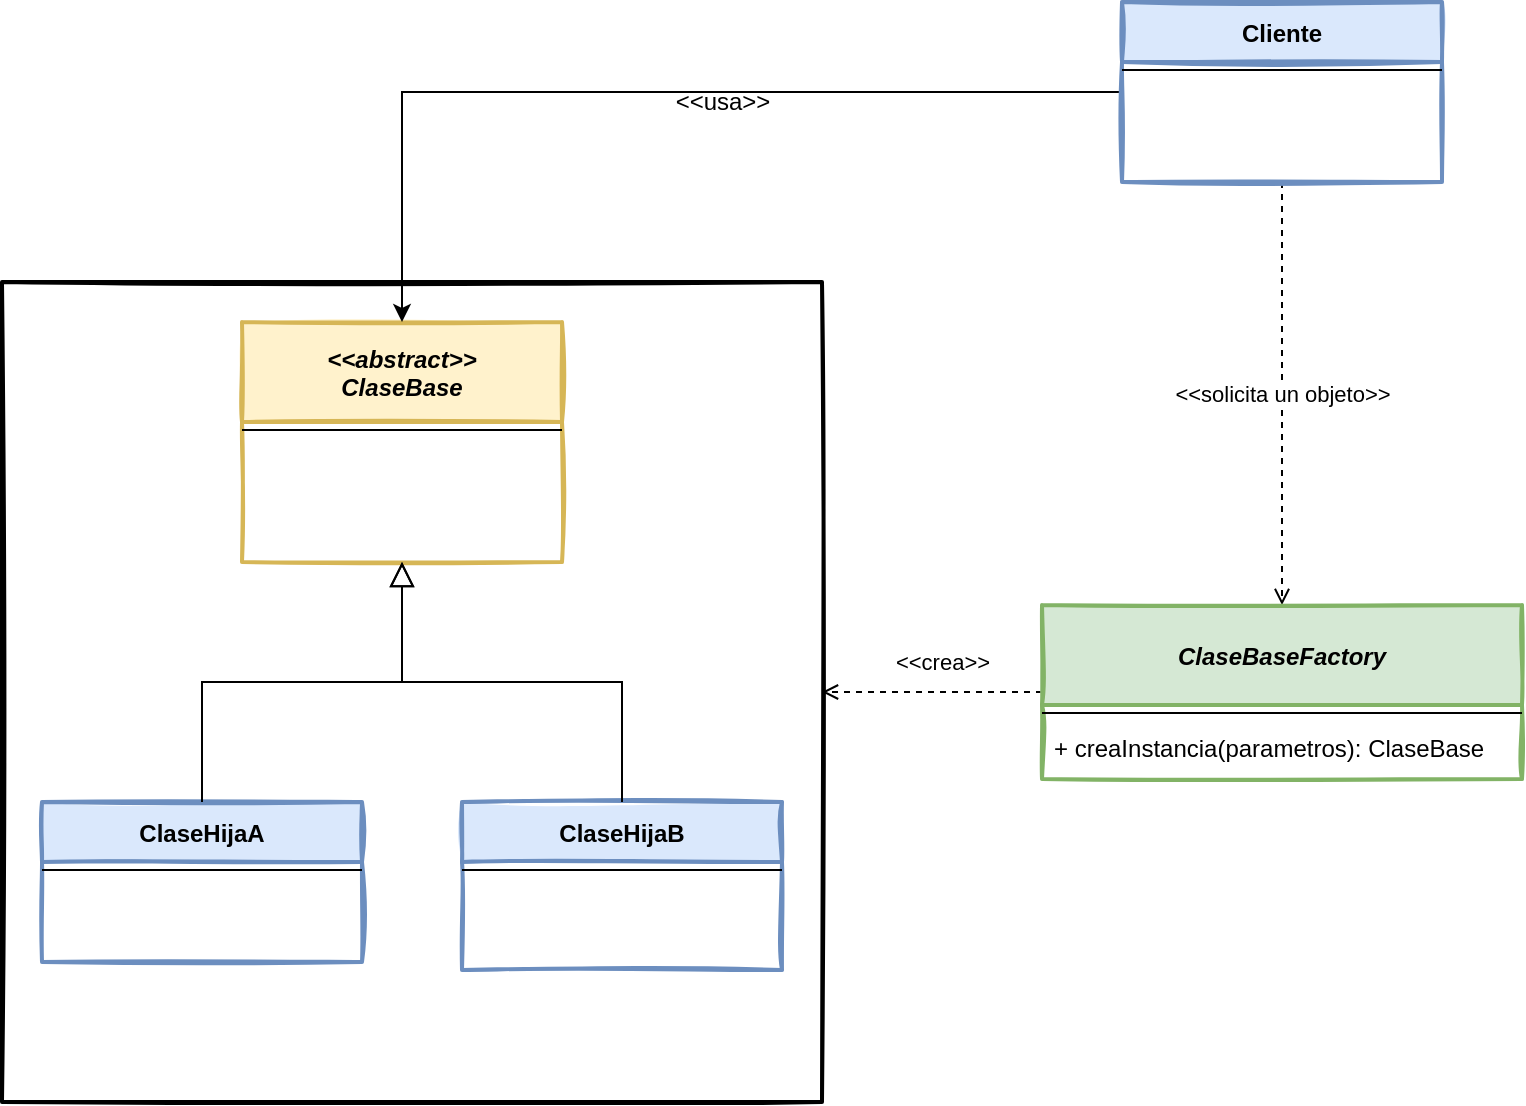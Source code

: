 <mxfile version="15.8.7" type="device" pages="8"><diagram id="C5RBs43oDa-KdzZeNtuy" name="Simple Factory - Plantilla"><mxGraphModel dx="1422" dy="2034" grid="1" gridSize="10" guides="1" tooltips="1" connect="1" arrows="1" fold="1" page="1" pageScale="1" pageWidth="827" pageHeight="1169" math="0" shadow="0"><root><mxCell id="WIyWlLk6GJQsqaUBKTNV-0"/><mxCell id="WIyWlLk6GJQsqaUBKTNV-1" parent="WIyWlLk6GJQsqaUBKTNV-0"/><mxCell id="6o2ScJmvv6mLIt0-O66D-3" value="" style="whiteSpace=wrap;html=1;aspect=fixed;sketch=1;fillStyle=solid;startSize=30;strokeWidth=2;verticalAlign=middle;" parent="WIyWlLk6GJQsqaUBKTNV-1" vertex="1"><mxGeometry x="100" y="100" width="410" height="410" as="geometry"/></mxCell><mxCell id="zkfFHV4jXpPFQw0GAbJ--0" value="&lt;&lt;abstract&gt;&gt;&#10;ClaseBase" style="swimlane;fontStyle=3;align=center;verticalAlign=middle;childLayout=stackLayout;horizontal=1;startSize=50;horizontalStack=0;resizeParent=1;resizeLast=0;collapsible=1;marginBottom=0;rounded=0;shadow=0;strokeWidth=2;fillColor=#fff2cc;strokeColor=#d6b656;sketch=1;fillStyle=solid;swimlaneFillColor=default;" parent="WIyWlLk6GJQsqaUBKTNV-1" vertex="1"><mxGeometry x="220" y="120" width="160" height="120" as="geometry"><mxRectangle x="230" y="140" width="160" height="26" as="alternateBounds"/></mxGeometry></mxCell><mxCell id="zkfFHV4jXpPFQw0GAbJ--4" value="" style="line;html=1;strokeWidth=1;align=left;verticalAlign=middle;spacingTop=-1;spacingLeft=3;spacingRight=3;rotatable=0;labelPosition=right;points=[];portConstraint=eastwest;" parent="zkfFHV4jXpPFQw0GAbJ--0" vertex="1"><mxGeometry y="50" width="160" height="8" as="geometry"/></mxCell><mxCell id="zkfFHV4jXpPFQw0GAbJ--6" value="ClaseHijaA" style="swimlane;fontStyle=1;align=center;verticalAlign=middle;childLayout=stackLayout;horizontal=1;startSize=30;horizontalStack=0;resizeParent=1;resizeLast=0;collapsible=1;marginBottom=0;rounded=0;shadow=0;strokeWidth=2;strokeColor=#6c8ebf;fillColor=#dae8fc;swimlaneFillColor=rgba(255, 255, 255, 1);sketch=1;fillStyle=solid;" parent="WIyWlLk6GJQsqaUBKTNV-1" vertex="1"><mxGeometry x="120" y="360" width="160" height="80" as="geometry"><mxRectangle x="130" y="380" width="160" height="26" as="alternateBounds"/></mxGeometry></mxCell><mxCell id="zkfFHV4jXpPFQw0GAbJ--9" value="" style="line;html=1;strokeWidth=1;align=left;verticalAlign=middle;spacingTop=-1;spacingLeft=3;spacingRight=3;rotatable=0;labelPosition=right;points=[];portConstraint=eastwest;" parent="zkfFHV4jXpPFQw0GAbJ--6" vertex="1"><mxGeometry y="30" width="160" height="8" as="geometry"/></mxCell><mxCell id="zkfFHV4jXpPFQw0GAbJ--12" value="" style="endArrow=block;endSize=10;endFill=0;shadow=0;strokeWidth=1;rounded=0;edgeStyle=elbowEdgeStyle;elbow=vertical;" parent="WIyWlLk6GJQsqaUBKTNV-1" source="zkfFHV4jXpPFQw0GAbJ--6" target="zkfFHV4jXpPFQw0GAbJ--0" edge="1"><mxGeometry width="160" relative="1" as="geometry"><mxPoint x="200" y="203" as="sourcePoint"/><mxPoint x="200" y="203" as="targetPoint"/></mxGeometry></mxCell><mxCell id="zkfFHV4jXpPFQw0GAbJ--13" value="ClaseHijaB" style="swimlane;fontStyle=1;align=center;verticalAlign=middle;childLayout=stackLayout;horizontal=1;startSize=30;horizontalStack=0;resizeParent=1;resizeLast=0;collapsible=1;marginBottom=0;rounded=0;shadow=0;strokeWidth=2;strokeColor=#6c8ebf;fillColor=#dae8fc;swimlaneFillColor=rgba(255, 255, 255, 1);sketch=1;fillStyle=solid;" parent="WIyWlLk6GJQsqaUBKTNV-1" vertex="1"><mxGeometry x="330" y="360" width="160" height="84" as="geometry"><mxRectangle x="340" y="380" width="170" height="26" as="alternateBounds"/></mxGeometry></mxCell><mxCell id="zkfFHV4jXpPFQw0GAbJ--15" value="" style="line;html=1;strokeWidth=1;align=left;verticalAlign=middle;spacingTop=-1;spacingLeft=3;spacingRight=3;rotatable=0;labelPosition=right;points=[];portConstraint=eastwest;" parent="zkfFHV4jXpPFQw0GAbJ--13" vertex="1"><mxGeometry y="30" width="160" height="8" as="geometry"/></mxCell><mxCell id="zkfFHV4jXpPFQw0GAbJ--16" value="" style="endArrow=block;endSize=10;endFill=0;shadow=0;strokeWidth=1;rounded=0;edgeStyle=elbowEdgeStyle;elbow=vertical;" parent="WIyWlLk6GJQsqaUBKTNV-1" source="zkfFHV4jXpPFQw0GAbJ--13" target="zkfFHV4jXpPFQw0GAbJ--0" edge="1"><mxGeometry width="160" relative="1" as="geometry"><mxPoint x="210" y="373" as="sourcePoint"/><mxPoint x="310" y="271" as="targetPoint"/></mxGeometry></mxCell><mxCell id="6o2ScJmvv6mLIt0-O66D-4" style="edgeStyle=orthogonalEdgeStyle;rounded=0;orthogonalLoop=1;jettySize=auto;html=1;entryX=0.5;entryY=0;entryDx=0;entryDy=0;startSize=30;" parent="WIyWlLk6GJQsqaUBKTNV-1" source="zkfFHV4jXpPFQw0GAbJ--17" target="zkfFHV4jXpPFQw0GAbJ--0" edge="1"><mxGeometry relative="1" as="geometry"/></mxCell><mxCell id="6o2ScJmvv6mLIt0-O66D-7" value="&amp;lt;&amp;lt;solicita un objeto&amp;gt;&amp;gt;" style="edgeStyle=orthogonalEdgeStyle;rounded=0;orthogonalLoop=1;jettySize=auto;html=1;entryX=0.5;entryY=0;entryDx=0;entryDy=0;startSize=30;dashed=1;endFill=0;endArrow=open;" parent="WIyWlLk6GJQsqaUBKTNV-1" source="zkfFHV4jXpPFQw0GAbJ--17" target="6o2ScJmvv6mLIt0-O66D-0" edge="1"><mxGeometry relative="1" as="geometry"/></mxCell><mxCell id="zkfFHV4jXpPFQw0GAbJ--17" value="Cliente" style="swimlane;fontStyle=1;align=center;verticalAlign=middle;childLayout=stackLayout;horizontal=1;startSize=30;horizontalStack=0;resizeParent=1;resizeLast=0;collapsible=1;marginBottom=0;rounded=0;shadow=0;strokeWidth=2;strokeColor=#6c8ebf;fillColor=#dae8fc;swimlaneFillColor=rgba(255, 255, 255, 1);sketch=1;fillStyle=solid;" parent="WIyWlLk6GJQsqaUBKTNV-1" vertex="1"><mxGeometry x="660" y="-40" width="160" height="90" as="geometry"><mxRectangle x="550" y="140" width="160" height="26" as="alternateBounds"/></mxGeometry></mxCell><mxCell id="zkfFHV4jXpPFQw0GAbJ--23" value="" style="line;html=1;strokeWidth=1;align=left;verticalAlign=middle;spacingTop=-1;spacingLeft=3;spacingRight=3;rotatable=0;labelPosition=right;points=[];portConstraint=eastwest;" parent="zkfFHV4jXpPFQw0GAbJ--17" vertex="1"><mxGeometry y="30" width="160" height="8" as="geometry"/></mxCell><mxCell id="6o2ScJmvv6mLIt0-O66D-6" value="&amp;lt;&amp;lt;crea&amp;gt;&amp;gt;" style="edgeStyle=orthogonalEdgeStyle;rounded=0;orthogonalLoop=1;jettySize=auto;html=1;startSize=30;dashed=1;endFill=0;endArrow=open;" parent="WIyWlLk6GJQsqaUBKTNV-1" source="6o2ScJmvv6mLIt0-O66D-0" target="6o2ScJmvv6mLIt0-O66D-3" edge="1"><mxGeometry x="-0.091" y="-15" relative="1" as="geometry"><mxPoint as="offset"/></mxGeometry></mxCell><mxCell id="6o2ScJmvv6mLIt0-O66D-0" value="ClaseBaseFactory" style="swimlane;fontStyle=3;align=center;verticalAlign=middle;childLayout=stackLayout;horizontal=1;startSize=50;horizontalStack=0;resizeParent=1;resizeLast=0;collapsible=1;marginBottom=0;rounded=0;shadow=0;strokeWidth=2;strokeColor=#82b366;fillColor=#d5e8d4;swimlaneFillColor=rgba(255, 255, 255, 1);sketch=1;fillStyle=solid;" parent="WIyWlLk6GJQsqaUBKTNV-1" vertex="1"><mxGeometry x="620" y="261.5" width="240" height="87" as="geometry"><mxRectangle x="340" y="380" width="170" height="26" as="alternateBounds"/></mxGeometry></mxCell><mxCell id="6o2ScJmvv6mLIt0-O66D-2" value="" style="line;html=1;strokeWidth=1;align=left;verticalAlign=middle;spacingTop=-1;spacingLeft=3;spacingRight=3;rotatable=0;labelPosition=right;points=[];portConstraint=eastwest;" parent="6o2ScJmvv6mLIt0-O66D-0" vertex="1"><mxGeometry y="50" width="240" height="8" as="geometry"/></mxCell><mxCell id="6o2ScJmvv6mLIt0-O66D-8" value="+ creaInstancia(parametros): ClaseBase" style="text;strokeColor=none;fillColor=none;align=left;verticalAlign=top;spacingLeft=4;spacingRight=4;overflow=hidden;rotatable=0;points=[[0,0.5],[1,0.5]];portConstraint=eastwest;rounded=1;sketch=1;fillStyle=solid;startSize=30;" parent="6o2ScJmvv6mLIt0-O66D-0" vertex="1"><mxGeometry y="58" width="240" height="26" as="geometry"/></mxCell><mxCell id="6o2ScJmvv6mLIt0-O66D-5" value="&amp;lt;&amp;lt;usa&amp;gt;&amp;gt;" style="text;html=1;align=center;verticalAlign=middle;resizable=0;points=[];autosize=1;strokeColor=none;fillColor=none;" parent="WIyWlLk6GJQsqaUBKTNV-1" vertex="1"><mxGeometry x="430" width="60" height="20" as="geometry"/></mxCell></root></mxGraphModel></diagram><diagram name="Simple Factory - Impl" id="Hlm4vEZWsh_gC4YBjfCa"><mxGraphModel dx="595" dy="2034" grid="1" gridSize="10" guides="1" tooltips="1" connect="1" arrows="1" fold="1" page="1" pageScale="1" pageWidth="827" pageHeight="1169" math="0" shadow="0"><root><mxCell id="g4xMX0LzIPlzuq8Uni46-0"/><mxCell id="g4xMX0LzIPlzuq8Uni46-1" parent="g4xMX0LzIPlzuq8Uni46-0"/><mxCell id="g4xMX0LzIPlzuq8Uni46-20" value="" style="whiteSpace=wrap;html=1;aspect=fixed;sketch=1;fillStyle=solid;startSize=30;strokeWidth=2;verticalAlign=middle;" parent="g4xMX0LzIPlzuq8Uni46-1" vertex="1"><mxGeometry x="1250" y="-130" width="410" height="410" as="geometry"/></mxCell><mxCell id="g4xMX0LzIPlzuq8Uni46-21" value="&lt;&lt;abstract&gt;&gt;&#10;Computadora " style="swimlane;fontStyle=3;align=center;verticalAlign=middle;childLayout=stackLayout;horizontal=1;startSize=50;horizontalStack=0;resizeParent=1;resizeLast=0;collapsible=1;marginBottom=0;rounded=0;shadow=0;strokeWidth=2;fillColor=#fff2cc;strokeColor=#d6b656;sketch=1;fillStyle=solid;swimlaneFillColor=default;" parent="g4xMX0LzIPlzuq8Uni46-1" vertex="1"><mxGeometry x="1370" y="-110" width="160" height="120" as="geometry"><mxRectangle x="230" y="140" width="160" height="26" as="alternateBounds"/></mxGeometry></mxCell><mxCell id="g4xMX0LzIPlzuq8Uni46-22" value="" style="line;html=1;strokeWidth=1;align=left;verticalAlign=middle;spacingTop=-1;spacingLeft=3;spacingRight=3;rotatable=0;labelPosition=right;points=[];portConstraint=eastwest;" parent="g4xMX0LzIPlzuq8Uni46-21" vertex="1"><mxGeometry y="50" width="160" height="8" as="geometry"/></mxCell><mxCell id="g4xMX0LzIPlzuq8Uni46-23" value="Servidor" style="swimlane;fontStyle=1;align=center;verticalAlign=middle;childLayout=stackLayout;horizontal=1;startSize=30;horizontalStack=0;resizeParent=1;resizeLast=0;collapsible=1;marginBottom=0;rounded=0;shadow=0;strokeWidth=2;strokeColor=#6c8ebf;fillColor=#dae8fc;swimlaneFillColor=rgba(255, 255, 255, 1);sketch=1;fillStyle=solid;" parent="g4xMX0LzIPlzuq8Uni46-1" vertex="1"><mxGeometry x="1270" y="130" width="160" height="80" as="geometry"><mxRectangle x="130" y="380" width="160" height="26" as="alternateBounds"/></mxGeometry></mxCell><mxCell id="g4xMX0LzIPlzuq8Uni46-24" value="" style="line;html=1;strokeWidth=1;align=left;verticalAlign=middle;spacingTop=-1;spacingLeft=3;spacingRight=3;rotatable=0;labelPosition=right;points=[];portConstraint=eastwest;" parent="g4xMX0LzIPlzuq8Uni46-23" vertex="1"><mxGeometry y="30" width="160" height="8" as="geometry"/></mxCell><mxCell id="g4xMX0LzIPlzuq8Uni46-25" value="" style="endArrow=block;endSize=10;endFill=0;shadow=0;strokeWidth=1;rounded=0;edgeStyle=elbowEdgeStyle;elbow=vertical;" parent="g4xMX0LzIPlzuq8Uni46-1" source="g4xMX0LzIPlzuq8Uni46-23" target="g4xMX0LzIPlzuq8Uni46-21" edge="1"><mxGeometry width="160" relative="1" as="geometry"><mxPoint x="1350" y="-27" as="sourcePoint"/><mxPoint x="1350" y="-27" as="targetPoint"/></mxGeometry></mxCell><mxCell id="g4xMX0LzIPlzuq8Uni46-26" value="Laptop " style="swimlane;fontStyle=1;align=center;verticalAlign=middle;childLayout=stackLayout;horizontal=1;startSize=30;horizontalStack=0;resizeParent=1;resizeLast=0;collapsible=1;marginBottom=0;rounded=0;shadow=0;strokeWidth=2;strokeColor=#6c8ebf;fillColor=#dae8fc;swimlaneFillColor=rgba(255, 255, 255, 1);sketch=1;fillStyle=solid;" parent="g4xMX0LzIPlzuq8Uni46-1" vertex="1"><mxGeometry x="1480" y="130" width="160" height="84" as="geometry"><mxRectangle x="340" y="380" width="170" height="26" as="alternateBounds"/></mxGeometry></mxCell><mxCell id="g4xMX0LzIPlzuq8Uni46-27" value="" style="line;html=1;strokeWidth=1;align=left;verticalAlign=middle;spacingTop=-1;spacingLeft=3;spacingRight=3;rotatable=0;labelPosition=right;points=[];portConstraint=eastwest;" parent="g4xMX0LzIPlzuq8Uni46-26" vertex="1"><mxGeometry y="30" width="160" height="8" as="geometry"/></mxCell><mxCell id="g4xMX0LzIPlzuq8Uni46-28" value="" style="endArrow=block;endSize=10;endFill=0;shadow=0;strokeWidth=1;rounded=0;edgeStyle=elbowEdgeStyle;elbow=vertical;" parent="g4xMX0LzIPlzuq8Uni46-1" source="g4xMX0LzIPlzuq8Uni46-26" target="g4xMX0LzIPlzuq8Uni46-21" edge="1"><mxGeometry width="160" relative="1" as="geometry"><mxPoint x="1360" y="143" as="sourcePoint"/><mxPoint x="1460" y="41" as="targetPoint"/></mxGeometry></mxCell><mxCell id="g4xMX0LzIPlzuq8Uni46-29" style="edgeStyle=orthogonalEdgeStyle;rounded=0;orthogonalLoop=1;jettySize=auto;html=1;entryX=0.5;entryY=0;entryDx=0;entryDy=0;startSize=30;" parent="g4xMX0LzIPlzuq8Uni46-1" source="g4xMX0LzIPlzuq8Uni46-31" target="g4xMX0LzIPlzuq8Uni46-21" edge="1"><mxGeometry relative="1" as="geometry"/></mxCell><mxCell id="g4xMX0LzIPlzuq8Uni46-30" value="&amp;lt;&amp;lt;solicita una computadora&amp;gt;&amp;gt;" style="edgeStyle=orthogonalEdgeStyle;rounded=0;orthogonalLoop=1;jettySize=auto;html=1;entryX=0.5;entryY=0;entryDx=0;entryDy=0;startSize=30;dashed=1;endFill=0;endArrow=open;" parent="g4xMX0LzIPlzuq8Uni46-1" source="g4xMX0LzIPlzuq8Uni46-31" target="g4xMX0LzIPlzuq8Uni46-34" edge="1"><mxGeometry relative="1" as="geometry"/></mxCell><mxCell id="g4xMX0LzIPlzuq8Uni46-31" value="Cliente" style="swimlane;fontStyle=1;align=center;verticalAlign=middle;childLayout=stackLayout;horizontal=1;startSize=30;horizontalStack=0;resizeParent=1;resizeLast=0;collapsible=1;marginBottom=0;rounded=0;shadow=0;strokeWidth=2;strokeColor=#6c8ebf;fillColor=#dae8fc;swimlaneFillColor=rgba(255, 255, 255, 1);sketch=1;fillStyle=solid;" parent="g4xMX0LzIPlzuq8Uni46-1" vertex="1"><mxGeometry x="1810" y="-270" width="160" height="90" as="geometry"><mxRectangle x="550" y="140" width="160" height="26" as="alternateBounds"/></mxGeometry></mxCell><mxCell id="g4xMX0LzIPlzuq8Uni46-32" value="" style="line;html=1;strokeWidth=1;align=left;verticalAlign=middle;spacingTop=-1;spacingLeft=3;spacingRight=3;rotatable=0;labelPosition=right;points=[];portConstraint=eastwest;" parent="g4xMX0LzIPlzuq8Uni46-31" vertex="1"><mxGeometry y="30" width="160" height="8" as="geometry"/></mxCell><mxCell id="g4xMX0LzIPlzuq8Uni46-33" value="&amp;lt;&amp;lt;crea&amp;gt;&amp;gt;" style="edgeStyle=orthogonalEdgeStyle;rounded=0;orthogonalLoop=1;jettySize=auto;html=1;startSize=30;dashed=1;endFill=0;endArrow=open;" parent="g4xMX0LzIPlzuq8Uni46-1" source="g4xMX0LzIPlzuq8Uni46-34" target="g4xMX0LzIPlzuq8Uni46-20" edge="1"><mxGeometry x="-0.091" y="-15" relative="1" as="geometry"><mxPoint as="offset"/></mxGeometry></mxCell><mxCell id="g4xMX0LzIPlzuq8Uni46-34" value="ComputadoraFactory" style="swimlane;fontStyle=3;align=center;verticalAlign=middle;childLayout=stackLayout;horizontal=1;startSize=50;horizontalStack=0;resizeParent=1;resizeLast=0;collapsible=1;marginBottom=0;rounded=0;shadow=0;strokeWidth=2;strokeColor=#82b366;fillColor=#d5e8d4;swimlaneFillColor=rgba(255, 255, 255, 1);sketch=1;fillStyle=solid;" parent="g4xMX0LzIPlzuq8Uni46-1" vertex="1"><mxGeometry x="1770" y="31.5" width="240" height="87" as="geometry"><mxRectangle x="340" y="380" width="170" height="26" as="alternateBounds"/></mxGeometry></mxCell><mxCell id="g4xMX0LzIPlzuq8Uni46-35" value="" style="line;html=1;strokeWidth=1;align=left;verticalAlign=middle;spacingTop=-1;spacingLeft=3;spacingRight=3;rotatable=0;labelPosition=right;points=[];portConstraint=eastwest;" parent="g4xMX0LzIPlzuq8Uni46-34" vertex="1"><mxGeometry y="50" width="240" height="8" as="geometry"/></mxCell><mxCell id="g4xMX0LzIPlzuq8Uni46-36" value="+ getComputadora(Tipo): ClaseBase" style="text;strokeColor=none;fillColor=none;align=left;verticalAlign=top;spacingLeft=4;spacingRight=4;overflow=hidden;rotatable=0;points=[[0,0.5],[1,0.5]];portConstraint=eastwest;rounded=1;sketch=1;fillStyle=solid;startSize=30;" parent="g4xMX0LzIPlzuq8Uni46-34" vertex="1"><mxGeometry y="58" width="240" height="26" as="geometry"/></mxCell><mxCell id="g4xMX0LzIPlzuq8Uni46-37" value="&amp;lt;&amp;lt;usa&amp;gt;&amp;gt;" style="text;html=1;align=center;verticalAlign=middle;resizable=0;points=[];autosize=1;strokeColor=none;fillColor=none;" parent="g4xMX0LzIPlzuq8Uni46-1" vertex="1"><mxGeometry x="1580" y="-230" width="60" height="20" as="geometry"/></mxCell></root></mxGraphModel></diagram><diagram name="Factory Estrategia A - Plantilla" id="QiF1rCU4jPiyvdrOY0Om"><mxGraphModel dx="1422" dy="2034" grid="1" gridSize="10" guides="1" tooltips="1" connect="1" arrows="1" fold="1" page="1" pageScale="1" pageWidth="827" pageHeight="1169" math="0" shadow="0"><root><mxCell id="RUN8k6eFh575EGfnOz5K-0"/><mxCell id="RUN8k6eFh575EGfnOz5K-1" parent="RUN8k6eFh575EGfnOz5K-0"/><mxCell id="RUN8k6eFh575EGfnOz5K-2" value="" style="whiteSpace=wrap;html=1;aspect=fixed;sketch=1;fillStyle=solid;startSize=30;strokeWidth=2;verticalAlign=middle;" parent="RUN8k6eFh575EGfnOz5K-1" vertex="1"><mxGeometry x="100" y="100" width="410" height="410" as="geometry"/></mxCell><mxCell id="RUN8k6eFh575EGfnOz5K-3" value="&lt;&lt;abstract&gt;&gt;&#10;ClaseBase" style="swimlane;fontStyle=3;align=center;verticalAlign=middle;childLayout=stackLayout;horizontal=1;startSize=50;horizontalStack=0;resizeParent=1;resizeLast=0;collapsible=1;marginBottom=0;rounded=0;shadow=0;strokeWidth=2;fillColor=#fff2cc;strokeColor=#d6b656;sketch=1;fillStyle=solid;swimlaneFillColor=default;" parent="RUN8k6eFh575EGfnOz5K-1" vertex="1"><mxGeometry x="220" y="120" width="160" height="120" as="geometry"><mxRectangle x="230" y="140" width="160" height="26" as="alternateBounds"/></mxGeometry></mxCell><mxCell id="RUN8k6eFh575EGfnOz5K-4" value="" style="line;html=1;strokeWidth=1;align=left;verticalAlign=middle;spacingTop=-1;spacingLeft=3;spacingRight=3;rotatable=0;labelPosition=right;points=[];portConstraint=eastwest;" parent="RUN8k6eFh575EGfnOz5K-3" vertex="1"><mxGeometry y="50" width="160" height="8" as="geometry"/></mxCell><mxCell id="RUN8k6eFh575EGfnOz5K-5" value="ClaseHijaA" style="swimlane;fontStyle=1;align=center;verticalAlign=middle;childLayout=stackLayout;horizontal=1;startSize=30;horizontalStack=0;resizeParent=1;resizeLast=0;collapsible=1;marginBottom=0;rounded=0;shadow=0;strokeWidth=2;strokeColor=#6c8ebf;fillColor=#dae8fc;swimlaneFillColor=rgba(255, 255, 255, 1);sketch=1;fillStyle=solid;" parent="RUN8k6eFh575EGfnOz5K-1" vertex="1"><mxGeometry x="120" y="320" width="160" height="80" as="geometry"><mxRectangle x="130" y="380" width="160" height="26" as="alternateBounds"/></mxGeometry></mxCell><mxCell id="RUN8k6eFh575EGfnOz5K-6" value="" style="line;html=1;strokeWidth=1;align=left;verticalAlign=middle;spacingTop=-1;spacingLeft=3;spacingRight=3;rotatable=0;labelPosition=right;points=[];portConstraint=eastwest;" parent="RUN8k6eFh575EGfnOz5K-5" vertex="1"><mxGeometry y="30" width="160" height="8" as="geometry"/></mxCell><mxCell id="RUN8k6eFh575EGfnOz5K-7" value="" style="endArrow=block;endSize=10;endFill=0;shadow=0;strokeWidth=1;rounded=0;edgeStyle=elbowEdgeStyle;elbow=vertical;" parent="RUN8k6eFh575EGfnOz5K-1" source="RUN8k6eFh575EGfnOz5K-5" target="RUN8k6eFh575EGfnOz5K-3" edge="1"><mxGeometry width="160" relative="1" as="geometry"><mxPoint x="200" y="203" as="sourcePoint"/><mxPoint x="200" y="203" as="targetPoint"/></mxGeometry></mxCell><mxCell id="RUN8k6eFh575EGfnOz5K-8" value="ClaseHijaB" style="swimlane;fontStyle=1;align=center;verticalAlign=middle;childLayout=stackLayout;horizontal=1;startSize=30;horizontalStack=0;resizeParent=1;resizeLast=0;collapsible=1;marginBottom=0;rounded=0;shadow=0;strokeWidth=2;strokeColor=#6c8ebf;fillColor=#dae8fc;swimlaneFillColor=rgba(255, 255, 255, 1);sketch=1;fillStyle=solid;" parent="RUN8k6eFh575EGfnOz5K-1" vertex="1"><mxGeometry x="330" y="410" width="160" height="84" as="geometry"><mxRectangle x="340" y="380" width="170" height="26" as="alternateBounds"/></mxGeometry></mxCell><mxCell id="RUN8k6eFh575EGfnOz5K-9" value="" style="line;html=1;strokeWidth=1;align=left;verticalAlign=middle;spacingTop=-1;spacingLeft=3;spacingRight=3;rotatable=0;labelPosition=right;points=[];portConstraint=eastwest;" parent="RUN8k6eFh575EGfnOz5K-8" vertex="1"><mxGeometry y="30" width="160" height="8" as="geometry"/></mxCell><mxCell id="RUN8k6eFh575EGfnOz5K-10" value="" style="endArrow=block;endSize=10;endFill=0;shadow=0;strokeWidth=1;rounded=0;edgeStyle=elbowEdgeStyle;elbow=vertical;" parent="RUN8k6eFh575EGfnOz5K-1" source="RUN8k6eFh575EGfnOz5K-8" target="RUN8k6eFh575EGfnOz5K-3" edge="1"><mxGeometry width="160" relative="1" as="geometry"><mxPoint x="210" y="373" as="sourcePoint"/><mxPoint x="310" y="271" as="targetPoint"/><Array as="points"><mxPoint x="300" y="280"/></Array></mxGeometry></mxCell><mxCell id="RUN8k6eFh575EGfnOz5K-11" style="edgeStyle=orthogonalEdgeStyle;rounded=0;orthogonalLoop=1;jettySize=auto;html=1;entryX=0.5;entryY=0;entryDx=0;entryDy=0;startSize=30;" parent="RUN8k6eFh575EGfnOz5K-1" source="RUN8k6eFh575EGfnOz5K-13" target="RUN8k6eFh575EGfnOz5K-3" edge="1"><mxGeometry relative="1" as="geometry"/></mxCell><mxCell id="RUN8k6eFh575EGfnOz5K-12" value="&amp;lt;&amp;lt;solicita un nuevo objeto&amp;gt;&amp;gt;" style="edgeStyle=orthogonalEdgeStyle;rounded=0;orthogonalLoop=1;jettySize=auto;html=1;entryX=0.5;entryY=0;entryDx=0;entryDy=0;startSize=30;dashed=1;endFill=0;endArrow=open;" parent="RUN8k6eFh575EGfnOz5K-1" source="RUN8k6eFh575EGfnOz5K-13" target="RUN8k6eFh575EGfnOz5K-16" edge="1"><mxGeometry relative="1" as="geometry"/></mxCell><mxCell id="RUN8k6eFh575EGfnOz5K-13" value="Cliente" style="swimlane;fontStyle=1;align=center;verticalAlign=middle;childLayout=stackLayout;horizontal=1;startSize=30;horizontalStack=0;resizeParent=1;resizeLast=0;collapsible=1;marginBottom=0;rounded=0;shadow=0;strokeWidth=2;strokeColor=#6c8ebf;fillColor=#dae8fc;swimlaneFillColor=rgba(255, 255, 255, 1);sketch=1;fillStyle=solid;" parent="RUN8k6eFh575EGfnOz5K-1" vertex="1"><mxGeometry x="701" y="-40" width="160" height="90" as="geometry"><mxRectangle x="550" y="140" width="160" height="26" as="alternateBounds"/></mxGeometry></mxCell><mxCell id="RUN8k6eFh575EGfnOz5K-14" value="" style="line;html=1;strokeWidth=1;align=left;verticalAlign=middle;spacingTop=-1;spacingLeft=3;spacingRight=3;rotatable=0;labelPosition=right;points=[];portConstraint=eastwest;" parent="RUN8k6eFh575EGfnOz5K-13" vertex="1"><mxGeometry y="30" width="160" height="8" as="geometry"/></mxCell><mxCell id="RUN8k6eFh575EGfnOz5K-15" value="" style="edgeStyle=orthogonalEdgeStyle;rounded=0;orthogonalLoop=1;jettySize=auto;html=1;startSize=30;entryX=1;entryY=0.5;entryDx=0;entryDy=0;dashed=1;endFill=0;endArrow=open;" parent="RUN8k6eFh575EGfnOz5K-1" source="RUN8k6eFh575EGfnOz5K-16" target="RUN8k6eFh575EGfnOz5K-3" edge="1"><mxGeometry x="-0.091" y="-15" relative="1" as="geometry"><mxPoint as="offset"/></mxGeometry></mxCell><mxCell id="RUN8k6eFh575EGfnOz5K-16" value="&lt;&lt;abstract&gt;&gt;&#10;ClaseBaseAbstractFactory" style="swimlane;fontStyle=3;align=center;verticalAlign=middle;childLayout=stackLayout;horizontal=1;startSize=50;horizontalStack=0;resizeParent=1;resizeLast=0;collapsible=1;marginBottom=0;rounded=0;shadow=0;strokeWidth=2;strokeColor=#82b366;fillColor=#d5e8d4;swimlaneFillColor=rgba(255, 255, 255, 1);sketch=1;fillStyle=solid;" parent="RUN8k6eFh575EGfnOz5K-1" vertex="1"><mxGeometry x="620" y="136.5" width="320" height="87" as="geometry"><mxRectangle x="340" y="380" width="170" height="26" as="alternateBounds"/></mxGeometry></mxCell><mxCell id="RUN8k6eFh575EGfnOz5K-17" value="" style="line;html=1;strokeWidth=1;align=left;verticalAlign=middle;spacingTop=-1;spacingLeft=3;spacingRight=3;rotatable=0;labelPosition=right;points=[];portConstraint=eastwest;" parent="RUN8k6eFh575EGfnOz5K-16" vertex="1"><mxGeometry y="50" width="320" height="8" as="geometry"/></mxCell><mxCell id="RUN8k6eFh575EGfnOz5K-18" value="+ &lt;&lt;abstract&gt; creaInstancia(parametros): ClaseBase" style="text;strokeColor=none;fillColor=none;align=left;verticalAlign=top;spacingLeft=4;spacingRight=4;overflow=hidden;rotatable=0;points=[[0,0.5],[1,0.5]];portConstraint=eastwest;rounded=1;sketch=1;fillStyle=solid;startSize=30;" parent="RUN8k6eFh575EGfnOz5K-16" vertex="1"><mxGeometry y="58" width="320" height="26" as="geometry"/></mxCell><mxCell id="RUN8k6eFh575EGfnOz5K-19" value="&amp;lt;&amp;lt;usa&amp;gt;&amp;gt;" style="text;html=1;align=center;verticalAlign=middle;resizable=0;points=[];autosize=1;strokeColor=none;fillColor=none;" parent="RUN8k6eFh575EGfnOz5K-1" vertex="1"><mxGeometry x="430" width="60" height="20" as="geometry"/></mxCell><mxCell id="RUN8k6eFh575EGfnOz5K-21" value="FabricaConcretaA" style="swimlane;fontStyle=1;align=center;verticalAlign=middle;childLayout=stackLayout;horizontal=1;startSize=30;horizontalStack=0;resizeParent=1;resizeLast=0;collapsible=1;marginBottom=0;rounded=0;shadow=0;strokeWidth=2;strokeColor=#6c8ebf;fillColor=#dae8fc;swimlaneFillColor=rgba(255, 255, 255, 1);sketch=1;fillStyle=solid;" parent="RUN8k6eFh575EGfnOz5K-1" vertex="1"><mxGeometry x="555" y="330" width="245" height="80" as="geometry"><mxRectangle x="130" y="380" width="160" height="26" as="alternateBounds"/></mxGeometry></mxCell><mxCell id="RUN8k6eFh575EGfnOz5K-22" value="" style="line;html=1;strokeWidth=1;align=left;verticalAlign=middle;spacingTop=-1;spacingLeft=3;spacingRight=3;rotatable=0;labelPosition=right;points=[];portConstraint=eastwest;" parent="RUN8k6eFh575EGfnOz5K-21" vertex="1"><mxGeometry y="30" width="245" height="8" as="geometry"/></mxCell><mxCell id="2soPUZJkHhNQgSDKT8qt-2" value="+ creaInstancia(parametros): ClaseHijaA" style="text;strokeColor=none;fillColor=none;align=left;verticalAlign=top;spacingLeft=4;spacingRight=4;overflow=hidden;rotatable=0;points=[[0,0.5],[1,0.5]];portConstraint=eastwest;rounded=1;sketch=1;fillStyle=solid;startSize=30;" parent="RUN8k6eFh575EGfnOz5K-21" vertex="1"><mxGeometry y="38" width="245" height="26" as="geometry"/></mxCell><mxCell id="RUN8k6eFh575EGfnOz5K-26" style="edgeStyle=orthogonalEdgeStyle;rounded=0;orthogonalLoop=1;jettySize=auto;html=1;dashed=1;startSize=30;endArrow=open;endFill=0;" parent="RUN8k6eFh575EGfnOz5K-1" source="RUN8k6eFh575EGfnOz5K-23" edge="1"><mxGeometry relative="1" as="geometry"><mxPoint x="510" y="452" as="targetPoint"/></mxGeometry></mxCell><mxCell id="RUN8k6eFh575EGfnOz5K-23" value="FabricaConcretaB" style="swimlane;fontStyle=1;align=center;verticalAlign=middle;childLayout=stackLayout;horizontal=1;startSize=30;horizontalStack=0;resizeParent=1;resizeLast=0;collapsible=1;marginBottom=0;rounded=0;shadow=0;strokeWidth=2;strokeColor=#6c8ebf;fillColor=#dae8fc;swimlaneFillColor=rgba(255, 255, 255, 1);sketch=1;fillStyle=solid;" parent="RUN8k6eFh575EGfnOz5K-1" vertex="1"><mxGeometry x="807" y="410" width="235" height="84" as="geometry"><mxRectangle x="340" y="380" width="170" height="26" as="alternateBounds"/></mxGeometry></mxCell><mxCell id="RUN8k6eFh575EGfnOz5K-24" value="" style="line;html=1;strokeWidth=1;align=left;verticalAlign=middle;spacingTop=-1;spacingLeft=3;spacingRight=3;rotatable=0;labelPosition=right;points=[];portConstraint=eastwest;" parent="RUN8k6eFh575EGfnOz5K-23" vertex="1"><mxGeometry y="30" width="235" height="8" as="geometry"/></mxCell><mxCell id="2soPUZJkHhNQgSDKT8qt-3" value="+ creaInstancia(parametros): ClaseHijaB" style="text;strokeColor=none;fillColor=none;align=left;verticalAlign=top;spacingLeft=4;spacingRight=4;overflow=hidden;rotatable=0;points=[[0,0.5],[1,0.5]];portConstraint=eastwest;rounded=1;sketch=1;fillStyle=solid;startSize=30;" parent="RUN8k6eFh575EGfnOz5K-23" vertex="1"><mxGeometry y="38" width="235" height="26" as="geometry"/></mxCell><mxCell id="RUN8k6eFh575EGfnOz5K-25" style="edgeStyle=orthogonalEdgeStyle;rounded=0;orthogonalLoop=1;jettySize=auto;html=1;startSize=30;dashed=1;endFill=0;endArrow=open;exitX=0;exitY=0.5;exitDx=0;exitDy=0;" parent="RUN8k6eFh575EGfnOz5K-1" source="2soPUZJkHhNQgSDKT8qt-2" edge="1"><mxGeometry relative="1" as="geometry"><mxPoint x="510" y="380" as="targetPoint"/><Array as="points"><mxPoint x="555" y="380"/></Array></mxGeometry></mxCell><mxCell id="2soPUZJkHhNQgSDKT8qt-0" value="" style="endArrow=block;endSize=10;endFill=0;shadow=0;strokeWidth=1;rounded=0;edgeStyle=elbowEdgeStyle;elbow=vertical;entryX=0.496;entryY=1.058;entryDx=0;entryDy=0;entryPerimeter=0;exitX=0.5;exitY=0;exitDx=0;exitDy=0;" parent="RUN8k6eFh575EGfnOz5K-1" source="RUN8k6eFh575EGfnOz5K-23" target="RUN8k6eFh575EGfnOz5K-18" edge="1"><mxGeometry width="160" relative="1" as="geometry"><mxPoint x="420" y="420" as="sourcePoint"/><mxPoint x="310" y="250" as="targetPoint"/><Array as="points"><mxPoint x="800" y="270"/></Array></mxGeometry></mxCell><mxCell id="2soPUZJkHhNQgSDKT8qt-1" value="" style="endArrow=block;endSize=10;endFill=0;shadow=0;strokeWidth=1;rounded=0;edgeStyle=elbowEdgeStyle;elbow=vertical;entryX=0.496;entryY=1.096;entryDx=0;entryDy=0;entryPerimeter=0;exitX=0.5;exitY=0;exitDx=0;exitDy=0;" parent="RUN8k6eFh575EGfnOz5K-1" source="RUN8k6eFh575EGfnOz5K-21" target="RUN8k6eFh575EGfnOz5K-18" edge="1"><mxGeometry width="160" relative="1" as="geometry"><mxPoint x="862.5" y="420" as="sourcePoint"/><mxPoint x="749.04" y="232.008" as="targetPoint"/><Array as="points"><mxPoint x="700" y="270"/></Array></mxGeometry></mxCell></root></mxGraphModel></diagram><diagram name="Factory Estrategia A - Impl" id="TK5DmY0l6gAX_FALkX6L"><mxGraphModel dx="1422" dy="2034" grid="1" gridSize="10" guides="1" tooltips="1" connect="1" arrows="1" fold="1" page="1" pageScale="1" pageWidth="827" pageHeight="1169" math="0" shadow="0"><root><mxCell id="I1jBPQ-XJYIjKqDHVQry-0"/><mxCell id="I1jBPQ-XJYIjKqDHVQry-1" parent="I1jBPQ-XJYIjKqDHVQry-0"/><mxCell id="I1jBPQ-XJYIjKqDHVQry-2" value="" style="whiteSpace=wrap;html=1;aspect=fixed;sketch=1;fillStyle=solid;startSize=30;strokeWidth=2;verticalAlign=middle;" parent="I1jBPQ-XJYIjKqDHVQry-1" vertex="1"><mxGeometry x="40" y="100" width="470" height="470" as="geometry"/></mxCell><mxCell id="I1jBPQ-XJYIjKqDHVQry-3" value="&lt;&lt;abstract&gt;&gt;&#10;TarjetaLealtad" style="swimlane;fontStyle=3;align=center;verticalAlign=middle;childLayout=stackLayout;horizontal=1;startSize=50;horizontalStack=0;resizeParent=1;resizeLast=0;collapsible=1;marginBottom=0;rounded=0;shadow=0;strokeWidth=2;fillColor=#fff2cc;strokeColor=#d6b656;sketch=1;fillStyle=solid;swimlaneFillColor=default;" parent="I1jBPQ-XJYIjKqDHVQry-1" vertex="1"><mxGeometry x="195" y="120" width="160" height="120" as="geometry"><mxRectangle x="230" y="140" width="160" height="26" as="alternateBounds"/></mxGeometry></mxCell><mxCell id="I1jBPQ-XJYIjKqDHVQry-4" value="" style="line;html=1;strokeWidth=1;align=left;verticalAlign=middle;spacingTop=-1;spacingLeft=3;spacingRight=3;rotatable=0;labelPosition=right;points=[];portConstraint=eastwest;" parent="I1jBPQ-XJYIjKqDHVQry-3" vertex="1"><mxGeometry y="50" width="160" height="8" as="geometry"/></mxCell><mxCell id="I1jBPQ-XJYIjKqDHVQry-5" value="TarjetaOro" style="swimlane;fontStyle=1;align=center;verticalAlign=middle;childLayout=stackLayout;horizontal=1;startSize=30;horizontalStack=0;resizeParent=1;resizeLast=0;collapsible=1;marginBottom=0;rounded=0;shadow=0;strokeWidth=2;strokeColor=#6c8ebf;fillColor=#dae8fc;swimlaneFillColor=rgba(255, 255, 255, 1);sketch=1;fillStyle=solid;" parent="I1jBPQ-XJYIjKqDHVQry-1" vertex="1"><mxGeometry x="50" y="320" width="160" height="80" as="geometry"><mxRectangle x="130" y="380" width="160" height="26" as="alternateBounds"/></mxGeometry></mxCell><mxCell id="I1jBPQ-XJYIjKqDHVQry-6" value="" style="line;html=1;strokeWidth=1;align=left;verticalAlign=middle;spacingTop=-1;spacingLeft=3;spacingRight=3;rotatable=0;labelPosition=right;points=[];portConstraint=eastwest;" parent="I1jBPQ-XJYIjKqDHVQry-5" vertex="1"><mxGeometry y="30" width="160" height="8" as="geometry"/></mxCell><mxCell id="I1jBPQ-XJYIjKqDHVQry-7" value="" style="endArrow=block;endSize=10;endFill=0;shadow=0;strokeWidth=1;rounded=0;edgeStyle=elbowEdgeStyle;elbow=vertical;" parent="I1jBPQ-XJYIjKqDHVQry-1" source="I1jBPQ-XJYIjKqDHVQry-5" target="I1jBPQ-XJYIjKqDHVQry-3" edge="1"><mxGeometry width="160" relative="1" as="geometry"><mxPoint x="200" y="203" as="sourcePoint"/><mxPoint x="200" y="203" as="targetPoint"/></mxGeometry></mxCell><mxCell id="I1jBPQ-XJYIjKqDHVQry-8" value="TarjetaPlata" style="swimlane;fontStyle=1;align=center;verticalAlign=middle;childLayout=stackLayout;horizontal=1;startSize=30;horizontalStack=0;resizeParent=1;resizeLast=0;collapsible=1;marginBottom=0;rounded=0;shadow=0;strokeWidth=2;strokeColor=#6c8ebf;fillColor=#dae8fc;swimlaneFillColor=rgba(255, 255, 255, 1);sketch=1;fillStyle=solid;" parent="I1jBPQ-XJYIjKqDHVQry-1" vertex="1"><mxGeometry x="195" y="410" width="160" height="84" as="geometry"><mxRectangle x="340" y="380" width="170" height="26" as="alternateBounds"/></mxGeometry></mxCell><mxCell id="I1jBPQ-XJYIjKqDHVQry-9" value="" style="line;html=1;strokeWidth=1;align=left;verticalAlign=middle;spacingTop=-1;spacingLeft=3;spacingRight=3;rotatable=0;labelPosition=right;points=[];portConstraint=eastwest;" parent="I1jBPQ-XJYIjKqDHVQry-8" vertex="1"><mxGeometry y="30" width="160" height="8" as="geometry"/></mxCell><mxCell id="I1jBPQ-XJYIjKqDHVQry-10" value="" style="endArrow=block;endSize=10;endFill=0;shadow=0;strokeWidth=1;rounded=0;edgeStyle=elbowEdgeStyle;elbow=vertical;" parent="I1jBPQ-XJYIjKqDHVQry-1" source="I1jBPQ-XJYIjKqDHVQry-8" target="I1jBPQ-XJYIjKqDHVQry-3" edge="1"><mxGeometry width="160" relative="1" as="geometry"><mxPoint x="210" y="373" as="sourcePoint"/><mxPoint x="310" y="271" as="targetPoint"/><Array as="points"><mxPoint x="275" y="300"/><mxPoint x="300" y="280"/></Array></mxGeometry></mxCell><mxCell id="I1jBPQ-XJYIjKqDHVQry-11" style="edgeStyle=orthogonalEdgeStyle;rounded=0;orthogonalLoop=1;jettySize=auto;html=1;entryX=0.5;entryY=0;entryDx=0;entryDy=0;startSize=30;" parent="I1jBPQ-XJYIjKqDHVQry-1" source="I1jBPQ-XJYIjKqDHVQry-13" target="I1jBPQ-XJYIjKqDHVQry-3" edge="1"><mxGeometry relative="1" as="geometry"/></mxCell><mxCell id="I1jBPQ-XJYIjKqDHVQry-12" value="&amp;lt;&amp;lt;solicita tarjeta&amp;gt;&amp;gt;" style="edgeStyle=orthogonalEdgeStyle;rounded=0;orthogonalLoop=1;jettySize=auto;html=1;entryX=0.5;entryY=0;entryDx=0;entryDy=0;startSize=30;dashed=1;endFill=0;endArrow=open;" parent="I1jBPQ-XJYIjKqDHVQry-1" source="I1jBPQ-XJYIjKqDHVQry-13" target="I1jBPQ-XJYIjKqDHVQry-16" edge="1"><mxGeometry relative="1" as="geometry"/></mxCell><mxCell id="I1jBPQ-XJYIjKqDHVQry-13" value="Cliente" style="swimlane;fontStyle=1;align=center;verticalAlign=middle;childLayout=stackLayout;horizontal=1;startSize=30;horizontalStack=0;resizeParent=1;resizeLast=0;collapsible=1;marginBottom=0;rounded=0;shadow=0;strokeWidth=2;strokeColor=#6c8ebf;fillColor=#dae8fc;swimlaneFillColor=rgba(255, 255, 255, 1);sketch=1;fillStyle=solid;" parent="I1jBPQ-XJYIjKqDHVQry-1" vertex="1"><mxGeometry x="701" y="-40" width="160" height="90" as="geometry"><mxRectangle x="550" y="140" width="160" height="26" as="alternateBounds"/></mxGeometry></mxCell><mxCell id="I1jBPQ-XJYIjKqDHVQry-14" value="" style="line;html=1;strokeWidth=1;align=left;verticalAlign=middle;spacingTop=-1;spacingLeft=3;spacingRight=3;rotatable=0;labelPosition=right;points=[];portConstraint=eastwest;" parent="I1jBPQ-XJYIjKqDHVQry-13" vertex="1"><mxGeometry y="30" width="160" height="8" as="geometry"/></mxCell><mxCell id="I1jBPQ-XJYIjKqDHVQry-15" value="" style="edgeStyle=orthogonalEdgeStyle;rounded=0;orthogonalLoop=1;jettySize=auto;html=1;startSize=30;entryX=1;entryY=0.5;entryDx=0;entryDy=0;dashed=1;endFill=0;endArrow=open;" parent="I1jBPQ-XJYIjKqDHVQry-1" source="I1jBPQ-XJYIjKqDHVQry-16" target="I1jBPQ-XJYIjKqDHVQry-3" edge="1"><mxGeometry x="-0.091" y="-15" relative="1" as="geometry"><mxPoint as="offset"/></mxGeometry></mxCell><mxCell id="I1jBPQ-XJYIjKqDHVQry-16" value="&lt;&lt;interface&gt;&gt;&#10;TarjetaLealtadFactory" style="swimlane;fontStyle=3;align=center;verticalAlign=middle;childLayout=stackLayout;horizontal=1;startSize=50;horizontalStack=0;resizeParent=1;resizeLast=0;collapsible=1;marginBottom=0;rounded=0;shadow=0;strokeWidth=2;strokeColor=#82b366;fillColor=#d5e8d4;swimlaneFillColor=rgba(255, 255, 255, 1);sketch=1;fillStyle=solid;" parent="I1jBPQ-XJYIjKqDHVQry-1" vertex="1"><mxGeometry x="620" y="136.5" width="320" height="87" as="geometry"><mxRectangle x="340" y="380" width="170" height="26" as="alternateBounds"/></mxGeometry></mxCell><mxCell id="I1jBPQ-XJYIjKqDHVQry-17" value="" style="line;html=1;strokeWidth=1;align=left;verticalAlign=middle;spacingTop=-1;spacingLeft=3;spacingRight=3;rotatable=0;labelPosition=right;points=[];portConstraint=eastwest;" parent="I1jBPQ-XJYIjKqDHVQry-16" vertex="1"><mxGeometry y="50" width="320" height="8" as="geometry"/></mxCell><mxCell id="I1jBPQ-XJYIjKqDHVQry-18" value="+ getTarjetaLealtar(Cliente): TarjetaLealtad" style="text;strokeColor=none;fillColor=none;align=left;verticalAlign=top;spacingLeft=4;spacingRight=4;overflow=hidden;rotatable=0;points=[[0,0.5],[1,0.5]];portConstraint=eastwest;rounded=1;sketch=1;fillStyle=solid;startSize=30;" parent="I1jBPQ-XJYIjKqDHVQry-16" vertex="1"><mxGeometry y="58" width="320" height="26" as="geometry"/></mxCell><mxCell id="I1jBPQ-XJYIjKqDHVQry-19" value="&amp;lt;&amp;lt;tiene&amp;gt;&amp;gt;" style="text;html=1;align=center;verticalAlign=middle;resizable=0;points=[];autosize=1;strokeColor=none;fillColor=none;" parent="I1jBPQ-XJYIjKqDHVQry-1" vertex="1"><mxGeometry x="425" width="70" height="20" as="geometry"/></mxCell><mxCell id="I1jBPQ-XJYIjKqDHVQry-20" value="TarjetaLealtadFactoryNumeroCompras" style="swimlane;fontStyle=1;align=center;verticalAlign=middle;childLayout=stackLayout;horizontal=1;startSize=30;horizontalStack=0;resizeParent=1;resizeLast=0;collapsible=1;marginBottom=0;rounded=0;shadow=0;strokeWidth=2;strokeColor=#6c8ebf;fillColor=#dae8fc;swimlaneFillColor=rgba(255, 255, 255, 1);sketch=1;fillStyle=solid;" parent="I1jBPQ-XJYIjKqDHVQry-1" vertex="1"><mxGeometry x="649" y="330" width="260" height="80" as="geometry"><mxRectangle x="130" y="380" width="160" height="26" as="alternateBounds"/></mxGeometry></mxCell><mxCell id="I1jBPQ-XJYIjKqDHVQry-21" value="" style="line;html=1;strokeWidth=1;align=left;verticalAlign=middle;spacingTop=-1;spacingLeft=3;spacingRight=3;rotatable=0;labelPosition=right;points=[];portConstraint=eastwest;" parent="I1jBPQ-XJYIjKqDHVQry-20" vertex="1"><mxGeometry y="30" width="260" height="8" as="geometry"/></mxCell><mxCell id="I1jBPQ-XJYIjKqDHVQry-22" value="+ creaInstancia(parametros): ClaseHijaA" style="text;strokeColor=none;fillColor=none;align=left;verticalAlign=top;spacingLeft=4;spacingRight=4;overflow=hidden;rotatable=0;points=[[0,0.5],[1,0.5]];portConstraint=eastwest;rounded=1;sketch=1;fillStyle=solid;startSize=30;" parent="I1jBPQ-XJYIjKqDHVQry-20" vertex="1"><mxGeometry y="38" width="260" height="26" as="geometry"/></mxCell><mxCell id="I1jBPQ-XJYIjKqDHVQry-27" style="edgeStyle=orthogonalEdgeStyle;rounded=0;orthogonalLoop=1;jettySize=auto;html=1;startSize=30;dashed=1;endFill=0;endArrow=open;exitX=0;exitY=0.5;exitDx=0;exitDy=0;" parent="I1jBPQ-XJYIjKqDHVQry-1" source="I1jBPQ-XJYIjKqDHVQry-22" edge="1"><mxGeometry relative="1" as="geometry"><mxPoint x="510" y="380" as="targetPoint"/><Array as="points"><mxPoint x="555" y="380"/></Array></mxGeometry></mxCell><mxCell id="I1jBPQ-XJYIjKqDHVQry-29" value="" style="endArrow=block;endSize=10;endFill=0;shadow=0;strokeWidth=1;rounded=0;edgeStyle=elbowEdgeStyle;elbow=vertical;entryX=0.496;entryY=1.096;entryDx=0;entryDy=0;entryPerimeter=0;exitX=0.5;exitY=0;exitDx=0;exitDy=0;" parent="I1jBPQ-XJYIjKqDHVQry-1" source="I1jBPQ-XJYIjKqDHVQry-20" target="I1jBPQ-XJYIjKqDHVQry-18" edge="1"><mxGeometry width="160" relative="1" as="geometry"><mxPoint x="862.5" y="420" as="sourcePoint"/><mxPoint x="749.04" y="232.008" as="targetPoint"/><Array as="points"><mxPoint x="700" y="270"/></Array></mxGeometry></mxCell><mxCell id="zuTBc8WkMB4zING7PMVm-0" value="TarjetaBronce" style="swimlane;fontStyle=1;align=center;verticalAlign=middle;childLayout=stackLayout;horizontal=1;startSize=30;horizontalStack=0;resizeParent=1;resizeLast=0;collapsible=1;marginBottom=0;rounded=0;shadow=0;strokeWidth=2;strokeColor=#6c8ebf;fillColor=#dae8fc;swimlaneFillColor=rgba(255, 255, 255, 1);sketch=1;fillStyle=solid;" parent="I1jBPQ-XJYIjKqDHVQry-1" vertex="1"><mxGeometry x="340" y="320" width="160" height="84" as="geometry"><mxRectangle x="340" y="380" width="170" height="26" as="alternateBounds"/></mxGeometry></mxCell><mxCell id="zuTBc8WkMB4zING7PMVm-1" value="" style="line;html=1;strokeWidth=1;align=left;verticalAlign=middle;spacingTop=-1;spacingLeft=3;spacingRight=3;rotatable=0;labelPosition=right;points=[];portConstraint=eastwest;" parent="zuTBc8WkMB4zING7PMVm-0" vertex="1"><mxGeometry y="30" width="160" height="8" as="geometry"/></mxCell><mxCell id="zuTBc8WkMB4zING7PMVm-2" value="" style="endArrow=block;endSize=10;endFill=0;shadow=0;strokeWidth=1;rounded=0;edgeStyle=elbowEdgeStyle;elbow=vertical;entryX=0.5;entryY=1;entryDx=0;entryDy=0;exitX=0.5;exitY=0;exitDx=0;exitDy=0;" parent="I1jBPQ-XJYIjKqDHVQry-1" source="zuTBc8WkMB4zING7PMVm-0" target="I1jBPQ-XJYIjKqDHVQry-3" edge="1"><mxGeometry width="160" relative="1" as="geometry"><mxPoint x="140" y="330" as="sourcePoint"/><mxPoint x="310" y="250" as="targetPoint"/><Array as="points"><mxPoint x="360" y="280"/></Array></mxGeometry></mxCell></root></mxGraphModel></diagram><diagram name="Factory Estrategia B - Plantilla" id="J1w6GFJCCVH4plNNOGpl"><mxGraphModel dx="1422" dy="2034" grid="1" gridSize="10" guides="1" tooltips="1" connect="1" arrows="1" fold="1" page="1" pageScale="1" pageWidth="827" pageHeight="1169" math="0" shadow="0"><root><mxCell id="wd123bi3yJZWkbyOeDDm-0"/><mxCell id="wd123bi3yJZWkbyOeDDm-1" parent="wd123bi3yJZWkbyOeDDm-0"/><mxCell id="wd123bi3yJZWkbyOeDDm-2" value="" style="whiteSpace=wrap;html=1;aspect=fixed;sketch=1;fillStyle=solid;startSize=30;strokeWidth=2;verticalAlign=middle;" parent="wd123bi3yJZWkbyOeDDm-1" vertex="1"><mxGeometry x="100" y="100" width="410" height="410" as="geometry"/></mxCell><mxCell id="wd123bi3yJZWkbyOeDDm-3" value="&lt;&lt;abstract&gt;&gt;&#10;ClaseBase" style="swimlane;fontStyle=3;align=center;verticalAlign=middle;childLayout=stackLayout;horizontal=1;startSize=50;horizontalStack=0;resizeParent=1;resizeLast=0;collapsible=1;marginBottom=0;rounded=0;shadow=0;strokeWidth=2;fillColor=#fff2cc;strokeColor=#d6b656;sketch=1;fillStyle=solid;swimlaneFillColor=default;" parent="wd123bi3yJZWkbyOeDDm-1" vertex="1"><mxGeometry x="220" y="120" width="160" height="120" as="geometry"><mxRectangle x="230" y="140" width="160" height="26" as="alternateBounds"/></mxGeometry></mxCell><mxCell id="wd123bi3yJZWkbyOeDDm-4" value="" style="line;html=1;strokeWidth=1;align=left;verticalAlign=middle;spacingTop=-1;spacingLeft=3;spacingRight=3;rotatable=0;labelPosition=right;points=[];portConstraint=eastwest;" parent="wd123bi3yJZWkbyOeDDm-3" vertex="1"><mxGeometry y="50" width="160" height="8" as="geometry"/></mxCell><mxCell id="wd123bi3yJZWkbyOeDDm-5" value="ClaseHijaA" style="swimlane;fontStyle=1;align=center;verticalAlign=middle;childLayout=stackLayout;horizontal=1;startSize=30;horizontalStack=0;resizeParent=1;resizeLast=0;collapsible=1;marginBottom=0;rounded=0;shadow=0;strokeWidth=2;strokeColor=#6c8ebf;fillColor=#dae8fc;swimlaneFillColor=rgba(255, 255, 255, 1);sketch=1;fillStyle=solid;" parent="wd123bi3yJZWkbyOeDDm-1" vertex="1"><mxGeometry x="120" y="320" width="160" height="80" as="geometry"><mxRectangle x="130" y="380" width="160" height="26" as="alternateBounds"/></mxGeometry></mxCell><mxCell id="wd123bi3yJZWkbyOeDDm-6" value="" style="line;html=1;strokeWidth=1;align=left;verticalAlign=middle;spacingTop=-1;spacingLeft=3;spacingRight=3;rotatable=0;labelPosition=right;points=[];portConstraint=eastwest;" parent="wd123bi3yJZWkbyOeDDm-5" vertex="1"><mxGeometry y="30" width="160" height="8" as="geometry"/></mxCell><mxCell id="wd123bi3yJZWkbyOeDDm-7" value="" style="endArrow=block;endSize=10;endFill=0;shadow=0;strokeWidth=1;rounded=0;edgeStyle=elbowEdgeStyle;elbow=vertical;" parent="wd123bi3yJZWkbyOeDDm-1" source="wd123bi3yJZWkbyOeDDm-5" target="wd123bi3yJZWkbyOeDDm-3" edge="1"><mxGeometry width="160" relative="1" as="geometry"><mxPoint x="200" y="203" as="sourcePoint"/><mxPoint x="200" y="203" as="targetPoint"/></mxGeometry></mxCell><mxCell id="wd123bi3yJZWkbyOeDDm-8" value="ClaseHijaB" style="swimlane;fontStyle=1;align=center;verticalAlign=middle;childLayout=stackLayout;horizontal=1;startSize=30;horizontalStack=0;resizeParent=1;resizeLast=0;collapsible=1;marginBottom=0;rounded=0;shadow=0;strokeWidth=2;strokeColor=#6c8ebf;fillColor=#dae8fc;swimlaneFillColor=rgba(255, 255, 255, 1);sketch=1;fillStyle=solid;" parent="wd123bi3yJZWkbyOeDDm-1" vertex="1"><mxGeometry x="330" y="410" width="160" height="84" as="geometry"><mxRectangle x="340" y="380" width="170" height="26" as="alternateBounds"/></mxGeometry></mxCell><mxCell id="wd123bi3yJZWkbyOeDDm-9" value="" style="line;html=1;strokeWidth=1;align=left;verticalAlign=middle;spacingTop=-1;spacingLeft=3;spacingRight=3;rotatable=0;labelPosition=right;points=[];portConstraint=eastwest;" parent="wd123bi3yJZWkbyOeDDm-8" vertex="1"><mxGeometry y="30" width="160" height="8" as="geometry"/></mxCell><mxCell id="wd123bi3yJZWkbyOeDDm-10" value="" style="endArrow=block;endSize=10;endFill=0;shadow=0;strokeWidth=1;rounded=0;edgeStyle=elbowEdgeStyle;elbow=vertical;" parent="wd123bi3yJZWkbyOeDDm-1" source="wd123bi3yJZWkbyOeDDm-8" target="wd123bi3yJZWkbyOeDDm-3" edge="1"><mxGeometry width="160" relative="1" as="geometry"><mxPoint x="210" y="373" as="sourcePoint"/><mxPoint x="310" y="271" as="targetPoint"/><Array as="points"><mxPoint x="300" y="280"/></Array></mxGeometry></mxCell><mxCell id="wd123bi3yJZWkbyOeDDm-11" style="edgeStyle=orthogonalEdgeStyle;rounded=0;orthogonalLoop=1;jettySize=auto;html=1;entryX=0.5;entryY=0;entryDx=0;entryDy=0;startSize=30;" parent="wd123bi3yJZWkbyOeDDm-1" source="wd123bi3yJZWkbyOeDDm-13" target="wd123bi3yJZWkbyOeDDm-3" edge="1"><mxGeometry relative="1" as="geometry"/></mxCell><mxCell id="wd123bi3yJZWkbyOeDDm-12" value="&amp;lt;&amp;lt;solicita un nuevo objeto&amp;gt;&amp;gt;" style="edgeStyle=orthogonalEdgeStyle;rounded=0;orthogonalLoop=1;jettySize=auto;html=1;entryX=0.5;entryY=0;entryDx=0;entryDy=0;startSize=30;dashed=1;endFill=0;endArrow=open;" parent="wd123bi3yJZWkbyOeDDm-1" source="wd123bi3yJZWkbyOeDDm-13" target="wd123bi3yJZWkbyOeDDm-16" edge="1"><mxGeometry relative="1" as="geometry"/></mxCell><mxCell id="wd123bi3yJZWkbyOeDDm-13" value="Cliente" style="swimlane;fontStyle=1;align=center;verticalAlign=middle;childLayout=stackLayout;horizontal=1;startSize=30;horizontalStack=0;resizeParent=1;resizeLast=0;collapsible=1;marginBottom=0;rounded=0;shadow=0;strokeWidth=2;strokeColor=#6c8ebf;fillColor=#dae8fc;swimlaneFillColor=rgba(255, 255, 255, 1);sketch=1;fillStyle=solid;" parent="wd123bi3yJZWkbyOeDDm-1" vertex="1"><mxGeometry x="701" y="-40" width="160" height="90" as="geometry"><mxRectangle x="550" y="140" width="160" height="26" as="alternateBounds"/></mxGeometry></mxCell><mxCell id="wd123bi3yJZWkbyOeDDm-14" value="" style="line;html=1;strokeWidth=1;align=left;verticalAlign=middle;spacingTop=-1;spacingLeft=3;spacingRight=3;rotatable=0;labelPosition=right;points=[];portConstraint=eastwest;" parent="wd123bi3yJZWkbyOeDDm-13" vertex="1"><mxGeometry y="30" width="160" height="8" as="geometry"/></mxCell><mxCell id="wd123bi3yJZWkbyOeDDm-15" value="" style="edgeStyle=orthogonalEdgeStyle;rounded=0;orthogonalLoop=1;jettySize=auto;html=1;startSize=30;entryX=1;entryY=0.5;entryDx=0;entryDy=0;dashed=1;endFill=0;endArrow=open;" parent="wd123bi3yJZWkbyOeDDm-1" source="wd123bi3yJZWkbyOeDDm-16" target="wd123bi3yJZWkbyOeDDm-3" edge="1"><mxGeometry x="-0.091" y="-15" relative="1" as="geometry"><mxPoint as="offset"/></mxGeometry></mxCell><mxCell id="wd123bi3yJZWkbyOeDDm-16" value="&lt;&lt;abstract&gt;&gt;&#10;ClaseBaseAbstractFactory" style="swimlane;fontStyle=3;align=center;verticalAlign=middle;childLayout=stackLayout;horizontal=1;startSize=50;horizontalStack=0;resizeParent=1;resizeLast=0;collapsible=1;marginBottom=0;rounded=0;shadow=0;strokeWidth=2;strokeColor=#82b366;fillColor=#d5e8d4;swimlaneFillColor=rgba(255, 255, 255, 1);sketch=1;fillStyle=solid;" parent="wd123bi3yJZWkbyOeDDm-1" vertex="1"><mxGeometry x="620" y="136.5" width="320" height="87" as="geometry"><mxRectangle x="340" y="380" width="170" height="26" as="alternateBounds"/></mxGeometry></mxCell><mxCell id="wd123bi3yJZWkbyOeDDm-17" value="" style="line;html=1;strokeWidth=1;align=left;verticalAlign=middle;spacingTop=-1;spacingLeft=3;spacingRight=3;rotatable=0;labelPosition=right;points=[];portConstraint=eastwest;" parent="wd123bi3yJZWkbyOeDDm-16" vertex="1"><mxGeometry y="50" width="320" height="8" as="geometry"/></mxCell><mxCell id="wd123bi3yJZWkbyOeDDm-18" value="+ &lt;&lt;abstract&gt; creaInstancia(parametros): ClaseBase" style="text;strokeColor=none;fillColor=none;align=left;verticalAlign=top;spacingLeft=4;spacingRight=4;overflow=hidden;rotatable=0;points=[[0,0.5],[1,0.5]];portConstraint=eastwest;rounded=1;sketch=1;fillStyle=solid;startSize=30;" parent="wd123bi3yJZWkbyOeDDm-16" vertex="1"><mxGeometry y="58" width="320" height="26" as="geometry"/></mxCell><mxCell id="wd123bi3yJZWkbyOeDDm-19" value="&amp;lt;&amp;lt;usa&amp;gt;&amp;gt;" style="text;html=1;align=center;verticalAlign=middle;resizable=0;points=[];autosize=1;strokeColor=none;fillColor=none;" parent="wd123bi3yJZWkbyOeDDm-1" vertex="1"><mxGeometry x="430" width="60" height="20" as="geometry"/></mxCell><mxCell id="wd123bi3yJZWkbyOeDDm-20" value="FabricaConcretaA" style="swimlane;fontStyle=1;align=center;verticalAlign=middle;childLayout=stackLayout;horizontal=1;startSize=30;horizontalStack=0;resizeParent=1;resizeLast=0;collapsible=1;marginBottom=0;rounded=0;shadow=0;strokeWidth=2;strokeColor=#6c8ebf;fillColor=#dae8fc;swimlaneFillColor=rgba(255, 255, 255, 1);sketch=1;fillStyle=solid;" parent="wd123bi3yJZWkbyOeDDm-1" vertex="1"><mxGeometry x="555" y="326" width="245" height="80" as="geometry"><mxRectangle x="130" y="380" width="160" height="26" as="alternateBounds"/></mxGeometry></mxCell><mxCell id="wd123bi3yJZWkbyOeDDm-21" value="" style="line;html=1;strokeWidth=1;align=left;verticalAlign=middle;spacingTop=-1;spacingLeft=3;spacingRight=3;rotatable=0;labelPosition=right;points=[];portConstraint=eastwest;" parent="wd123bi3yJZWkbyOeDDm-20" vertex="1"><mxGeometry y="30" width="245" height="8" as="geometry"/></mxCell><mxCell id="wd123bi3yJZWkbyOeDDm-22" value="+ creaInstancia(parametros): ClaseHijaA" style="text;strokeColor=none;fillColor=none;align=left;verticalAlign=top;spacingLeft=4;spacingRight=4;overflow=hidden;rotatable=0;points=[[0,0.5],[1,0.5]];portConstraint=eastwest;rounded=1;sketch=1;fillStyle=solid;startSize=30;" parent="wd123bi3yJZWkbyOeDDm-20" vertex="1"><mxGeometry y="38" width="245" height="26" as="geometry"/></mxCell><mxCell id="wd123bi3yJZWkbyOeDDm-23" style="edgeStyle=orthogonalEdgeStyle;rounded=0;orthogonalLoop=1;jettySize=auto;html=1;dashed=1;startSize=30;endArrow=open;endFill=0;entryX=1;entryY=0.5;entryDx=0;entryDy=0;" parent="wd123bi3yJZWkbyOeDDm-1" source="wd123bi3yJZWkbyOeDDm-24" target="wd123bi3yJZWkbyOeDDm-8" edge="1"><mxGeometry relative="1" as="geometry"><mxPoint x="510" y="452" as="targetPoint"/></mxGeometry></mxCell><mxCell id="wd123bi3yJZWkbyOeDDm-24" value="FabricaConcretaB" style="swimlane;fontStyle=1;align=center;verticalAlign=middle;childLayout=stackLayout;horizontal=1;startSize=30;horizontalStack=0;resizeParent=1;resizeLast=0;collapsible=1;marginBottom=0;rounded=0;shadow=0;strokeWidth=2;strokeColor=#6c8ebf;fillColor=#dae8fc;swimlaneFillColor=rgba(255, 255, 255, 1);sketch=1;fillStyle=solid;" parent="wd123bi3yJZWkbyOeDDm-1" vertex="1"><mxGeometry x="807" y="410" width="235" height="84" as="geometry"><mxRectangle x="340" y="380" width="170" height="26" as="alternateBounds"/></mxGeometry></mxCell><mxCell id="wd123bi3yJZWkbyOeDDm-25" value="" style="line;html=1;strokeWidth=1;align=left;verticalAlign=middle;spacingTop=-1;spacingLeft=3;spacingRight=3;rotatable=0;labelPosition=right;points=[];portConstraint=eastwest;" parent="wd123bi3yJZWkbyOeDDm-24" vertex="1"><mxGeometry y="30" width="235" height="8" as="geometry"/></mxCell><mxCell id="wd123bi3yJZWkbyOeDDm-26" value="+ creaInstancia(parametros): ClaseHijaB" style="text;strokeColor=none;fillColor=none;align=left;verticalAlign=top;spacingLeft=4;spacingRight=4;overflow=hidden;rotatable=0;points=[[0,0.5],[1,0.5]];portConstraint=eastwest;rounded=1;sketch=1;fillStyle=solid;startSize=30;" parent="wd123bi3yJZWkbyOeDDm-24" vertex="1"><mxGeometry y="38" width="235" height="26" as="geometry"/></mxCell><mxCell id="wd123bi3yJZWkbyOeDDm-27" style="edgeStyle=orthogonalEdgeStyle;rounded=0;orthogonalLoop=1;jettySize=auto;html=1;startSize=30;dashed=1;endFill=0;endArrow=open;entryX=1;entryY=0.5;entryDx=0;entryDy=0;" parent="wd123bi3yJZWkbyOeDDm-1" source="wd123bi3yJZWkbyOeDDm-21" target="wd123bi3yJZWkbyOeDDm-5" edge="1"><mxGeometry relative="1" as="geometry"><mxPoint x="510" y="360" as="targetPoint"/></mxGeometry></mxCell><mxCell id="wd123bi3yJZWkbyOeDDm-28" value="" style="endArrow=block;endSize=10;endFill=0;shadow=0;strokeWidth=1;rounded=0;edgeStyle=elbowEdgeStyle;elbow=vertical;entryX=0.496;entryY=1.058;entryDx=0;entryDy=0;entryPerimeter=0;exitX=0.5;exitY=0;exitDx=0;exitDy=0;" parent="wd123bi3yJZWkbyOeDDm-1" source="wd123bi3yJZWkbyOeDDm-24" target="wd123bi3yJZWkbyOeDDm-18" edge="1"><mxGeometry width="160" relative="1" as="geometry"><mxPoint x="420" y="420" as="sourcePoint"/><mxPoint x="310" y="250" as="targetPoint"/><Array as="points"><mxPoint x="800" y="270"/></Array></mxGeometry></mxCell><mxCell id="wd123bi3yJZWkbyOeDDm-29" value="" style="endArrow=block;endSize=10;endFill=0;shadow=0;strokeWidth=1;rounded=0;edgeStyle=elbowEdgeStyle;elbow=vertical;entryX=0.496;entryY=1.096;entryDx=0;entryDy=0;entryPerimeter=0;exitX=0.5;exitY=0;exitDx=0;exitDy=0;" parent="wd123bi3yJZWkbyOeDDm-1" source="wd123bi3yJZWkbyOeDDm-20" target="wd123bi3yJZWkbyOeDDm-18" edge="1"><mxGeometry width="160" relative="1" as="geometry"><mxPoint x="862.5" y="420" as="sourcePoint"/><mxPoint x="749.04" y="232.008" as="targetPoint"/><Array as="points"><mxPoint x="700" y="270"/></Array></mxGeometry></mxCell></root></mxGraphModel></diagram><diagram name="Factory Estrategia B - Impl" id="7PQbWERdlEKyMn1vI-bu"><mxGraphModel dx="1422" dy="2034" grid="1" gridSize="10" guides="1" tooltips="1" connect="1" arrows="1" fold="1" page="1" pageScale="1" pageWidth="827" pageHeight="1169" math="0" shadow="0"><root><mxCell id="094EUTHk1R2rv2JKTaar-0"/><mxCell id="094EUTHk1R2rv2JKTaar-1" parent="094EUTHk1R2rv2JKTaar-0"/><mxCell id="094EUTHk1R2rv2JKTaar-2" value="" style="whiteSpace=wrap;html=1;aspect=fixed;sketch=1;fillStyle=solid;startSize=30;strokeWidth=2;verticalAlign=middle;" parent="094EUTHk1R2rv2JKTaar-1" vertex="1"><mxGeometry x="100" y="100" width="410" height="410" as="geometry"/></mxCell><mxCell id="094EUTHk1R2rv2JKTaar-3" value="&lt;&lt;abstract&gt;&gt;&#10;Computadora" style="swimlane;fontStyle=3;align=center;verticalAlign=middle;childLayout=stackLayout;horizontal=1;startSize=50;horizontalStack=0;resizeParent=1;resizeLast=0;collapsible=1;marginBottom=0;rounded=0;shadow=0;strokeWidth=2;fillColor=#fff2cc;strokeColor=#d6b656;sketch=1;fillStyle=solid;swimlaneFillColor=default;" parent="094EUTHk1R2rv2JKTaar-1" vertex="1"><mxGeometry x="220" y="120" width="160" height="120" as="geometry"><mxRectangle x="230" y="140" width="160" height="26" as="alternateBounds"/></mxGeometry></mxCell><mxCell id="094EUTHk1R2rv2JKTaar-4" value="" style="line;html=1;strokeWidth=1;align=left;verticalAlign=middle;spacingTop=-1;spacingLeft=3;spacingRight=3;rotatable=0;labelPosition=right;points=[];portConstraint=eastwest;" parent="094EUTHk1R2rv2JKTaar-3" vertex="1"><mxGeometry y="50" width="160" height="8" as="geometry"/></mxCell><mxCell id="094EUTHk1R2rv2JKTaar-5" value="Laptop" style="swimlane;fontStyle=1;align=center;verticalAlign=middle;childLayout=stackLayout;horizontal=1;startSize=30;horizontalStack=0;resizeParent=1;resizeLast=0;collapsible=1;marginBottom=0;rounded=0;shadow=0;strokeWidth=2;strokeColor=#6c8ebf;fillColor=#dae8fc;swimlaneFillColor=rgba(255, 255, 255, 1);sketch=1;fillStyle=solid;" parent="094EUTHk1R2rv2JKTaar-1" vertex="1"><mxGeometry x="120" y="320" width="160" height="80" as="geometry"><mxRectangle x="130" y="380" width="160" height="26" as="alternateBounds"/></mxGeometry></mxCell><mxCell id="094EUTHk1R2rv2JKTaar-6" value="" style="line;html=1;strokeWidth=1;align=left;verticalAlign=middle;spacingTop=-1;spacingLeft=3;spacingRight=3;rotatable=0;labelPosition=right;points=[];portConstraint=eastwest;" parent="094EUTHk1R2rv2JKTaar-5" vertex="1"><mxGeometry y="30" width="160" height="8" as="geometry"/></mxCell><mxCell id="094EUTHk1R2rv2JKTaar-7" value="" style="endArrow=block;endSize=10;endFill=0;shadow=0;strokeWidth=1;rounded=0;edgeStyle=elbowEdgeStyle;elbow=vertical;" parent="094EUTHk1R2rv2JKTaar-1" source="094EUTHk1R2rv2JKTaar-5" target="094EUTHk1R2rv2JKTaar-3" edge="1"><mxGeometry width="160" relative="1" as="geometry"><mxPoint x="200" y="203" as="sourcePoint"/><mxPoint x="200" y="203" as="targetPoint"/></mxGeometry></mxCell><mxCell id="094EUTHk1R2rv2JKTaar-8" value="Servidor" style="swimlane;fontStyle=1;align=center;verticalAlign=middle;childLayout=stackLayout;horizontal=1;startSize=30;horizontalStack=0;resizeParent=1;resizeLast=0;collapsible=1;marginBottom=0;rounded=0;shadow=0;strokeWidth=2;strokeColor=#6c8ebf;fillColor=#dae8fc;swimlaneFillColor=rgba(255, 255, 255, 1);sketch=1;fillStyle=solid;" parent="094EUTHk1R2rv2JKTaar-1" vertex="1"><mxGeometry x="330" y="410" width="160" height="84" as="geometry"><mxRectangle x="340" y="380" width="170" height="26" as="alternateBounds"/></mxGeometry></mxCell><mxCell id="094EUTHk1R2rv2JKTaar-9" value="" style="line;html=1;strokeWidth=1;align=left;verticalAlign=middle;spacingTop=-1;spacingLeft=3;spacingRight=3;rotatable=0;labelPosition=right;points=[];portConstraint=eastwest;" parent="094EUTHk1R2rv2JKTaar-8" vertex="1"><mxGeometry y="30" width="160" height="8" as="geometry"/></mxCell><mxCell id="094EUTHk1R2rv2JKTaar-10" value="" style="endArrow=block;endSize=10;endFill=0;shadow=0;strokeWidth=1;rounded=0;edgeStyle=elbowEdgeStyle;elbow=vertical;" parent="094EUTHk1R2rv2JKTaar-1" source="094EUTHk1R2rv2JKTaar-8" target="094EUTHk1R2rv2JKTaar-3" edge="1"><mxGeometry width="160" relative="1" as="geometry"><mxPoint x="210" y="373" as="sourcePoint"/><mxPoint x="310" y="271" as="targetPoint"/><Array as="points"><mxPoint x="300" y="280"/></Array></mxGeometry></mxCell><mxCell id="094EUTHk1R2rv2JKTaar-11" style="edgeStyle=orthogonalEdgeStyle;rounded=0;orthogonalLoop=1;jettySize=auto;html=1;entryX=0.5;entryY=0;entryDx=0;entryDy=0;startSize=30;" parent="094EUTHk1R2rv2JKTaar-1" source="094EUTHk1R2rv2JKTaar-13" target="094EUTHk1R2rv2JKTaar-3" edge="1"><mxGeometry relative="1" as="geometry"/></mxCell><mxCell id="094EUTHk1R2rv2JKTaar-12" value="&amp;lt;&amp;lt;solicita un nuevo objeto&amp;gt;&amp;gt;" style="edgeStyle=orthogonalEdgeStyle;rounded=0;orthogonalLoop=1;jettySize=auto;html=1;entryX=0.5;entryY=0;entryDx=0;entryDy=0;startSize=30;dashed=1;endFill=0;endArrow=open;" parent="094EUTHk1R2rv2JKTaar-1" source="094EUTHk1R2rv2JKTaar-13" target="094EUTHk1R2rv2JKTaar-16" edge="1"><mxGeometry relative="1" as="geometry"/></mxCell><mxCell id="094EUTHk1R2rv2JKTaar-13" value="Cliente" style="swimlane;fontStyle=1;align=center;verticalAlign=middle;childLayout=stackLayout;horizontal=1;startSize=30;horizontalStack=0;resizeParent=1;resizeLast=0;collapsible=1;marginBottom=0;rounded=0;shadow=0;strokeWidth=2;strokeColor=#6c8ebf;fillColor=#dae8fc;swimlaneFillColor=rgba(255, 255, 255, 1);sketch=1;fillStyle=solid;" parent="094EUTHk1R2rv2JKTaar-1" vertex="1"><mxGeometry x="701" y="-40" width="160" height="90" as="geometry"><mxRectangle x="550" y="140" width="160" height="26" as="alternateBounds"/></mxGeometry></mxCell><mxCell id="094EUTHk1R2rv2JKTaar-14" value="" style="line;html=1;strokeWidth=1;align=left;verticalAlign=middle;spacingTop=-1;spacingLeft=3;spacingRight=3;rotatable=0;labelPosition=right;points=[];portConstraint=eastwest;" parent="094EUTHk1R2rv2JKTaar-13" vertex="1"><mxGeometry y="30" width="160" height="8" as="geometry"/></mxCell><mxCell id="094EUTHk1R2rv2JKTaar-15" value="" style="edgeStyle=orthogonalEdgeStyle;rounded=0;orthogonalLoop=1;jettySize=auto;html=1;startSize=30;entryX=1;entryY=0.5;entryDx=0;entryDy=0;dashed=1;endFill=0;endArrow=open;" parent="094EUTHk1R2rv2JKTaar-1" source="094EUTHk1R2rv2JKTaar-16" target="094EUTHk1R2rv2JKTaar-3" edge="1"><mxGeometry x="-0.091" y="-15" relative="1" as="geometry"><mxPoint as="offset"/></mxGeometry></mxCell><mxCell id="094EUTHk1R2rv2JKTaar-16" value="&lt;&lt;abstract&gt;&gt;&#10;ComputadoraFactory" style="swimlane;fontStyle=3;align=center;verticalAlign=middle;childLayout=stackLayout;horizontal=1;startSize=50;horizontalStack=0;resizeParent=1;resizeLast=0;collapsible=1;marginBottom=0;rounded=0;shadow=0;strokeWidth=2;strokeColor=#82b366;fillColor=#d5e8d4;swimlaneFillColor=rgba(255, 255, 255, 1);sketch=1;fillStyle=solid;" parent="094EUTHk1R2rv2JKTaar-1" vertex="1"><mxGeometry x="620" y="136.5" width="320" height="87" as="geometry"><mxRectangle x="340" y="380" width="170" height="26" as="alternateBounds"/></mxGeometry></mxCell><mxCell id="094EUTHk1R2rv2JKTaar-17" value="" style="line;html=1;strokeWidth=1;align=left;verticalAlign=middle;spacingTop=-1;spacingLeft=3;spacingRight=3;rotatable=0;labelPosition=right;points=[];portConstraint=eastwest;" parent="094EUTHk1R2rv2JKTaar-16" vertex="1"><mxGeometry y="50" width="320" height="8" as="geometry"/></mxCell><mxCell id="094EUTHk1R2rv2JKTaar-18" value="+ &lt;&lt;abstract&gt; creaInstancia(parametros): ClaseBase" style="text;strokeColor=none;fillColor=none;align=left;verticalAlign=top;spacingLeft=4;spacingRight=4;overflow=hidden;rotatable=0;points=[[0,0.5],[1,0.5]];portConstraint=eastwest;rounded=1;sketch=1;fillStyle=solid;startSize=30;" parent="094EUTHk1R2rv2JKTaar-16" vertex="1"><mxGeometry y="58" width="320" height="26" as="geometry"/></mxCell><mxCell id="094EUTHk1R2rv2JKTaar-19" value="&amp;lt;&amp;lt;usa&amp;gt;&amp;gt;" style="text;html=1;align=center;verticalAlign=middle;resizable=0;points=[];autosize=1;strokeColor=none;fillColor=none;" parent="094EUTHk1R2rv2JKTaar-1" vertex="1"><mxGeometry x="430" width="60" height="20" as="geometry"/></mxCell><mxCell id="094EUTHk1R2rv2JKTaar-20" value="LaptopFactory" style="swimlane;fontStyle=1;align=center;verticalAlign=middle;childLayout=stackLayout;horizontal=1;startSize=30;horizontalStack=0;resizeParent=1;resizeLast=0;collapsible=1;marginBottom=0;rounded=0;shadow=0;strokeWidth=2;strokeColor=#6c8ebf;fillColor=#dae8fc;swimlaneFillColor=rgba(255, 255, 255, 1);sketch=1;fillStyle=solid;" parent="094EUTHk1R2rv2JKTaar-1" vertex="1"><mxGeometry x="555" y="326" width="245" height="80" as="geometry"><mxRectangle x="130" y="380" width="160" height="26" as="alternateBounds"/></mxGeometry></mxCell><mxCell id="094EUTHk1R2rv2JKTaar-21" value="" style="line;html=1;strokeWidth=1;align=left;verticalAlign=middle;spacingTop=-1;spacingLeft=3;spacingRight=3;rotatable=0;labelPosition=right;points=[];portConstraint=eastwest;" parent="094EUTHk1R2rv2JKTaar-20" vertex="1"><mxGeometry y="30" width="245" height="8" as="geometry"/></mxCell><mxCell id="094EUTHk1R2rv2JKTaar-22" value="+ creaInstancia(parametros): ClaseHijaA" style="text;strokeColor=none;fillColor=none;align=left;verticalAlign=top;spacingLeft=4;spacingRight=4;overflow=hidden;rotatable=0;points=[[0,0.5],[1,0.5]];portConstraint=eastwest;rounded=1;sketch=1;fillStyle=solid;startSize=30;" parent="094EUTHk1R2rv2JKTaar-20" vertex="1"><mxGeometry y="38" width="245" height="26" as="geometry"/></mxCell><mxCell id="094EUTHk1R2rv2JKTaar-23" style="edgeStyle=orthogonalEdgeStyle;rounded=0;orthogonalLoop=1;jettySize=auto;html=1;dashed=1;startSize=30;endArrow=open;endFill=0;entryX=1;entryY=0.5;entryDx=0;entryDy=0;" parent="094EUTHk1R2rv2JKTaar-1" source="094EUTHk1R2rv2JKTaar-24" target="094EUTHk1R2rv2JKTaar-8" edge="1"><mxGeometry relative="1" as="geometry"><mxPoint x="510" y="452" as="targetPoint"/></mxGeometry></mxCell><mxCell id="094EUTHk1R2rv2JKTaar-24" value="ServidorFactory" style="swimlane;fontStyle=1;align=center;verticalAlign=middle;childLayout=stackLayout;horizontal=1;startSize=30;horizontalStack=0;resizeParent=1;resizeLast=0;collapsible=1;marginBottom=0;rounded=0;shadow=0;strokeWidth=2;strokeColor=#6c8ebf;fillColor=#dae8fc;swimlaneFillColor=rgba(255, 255, 255, 1);sketch=1;fillStyle=solid;" parent="094EUTHk1R2rv2JKTaar-1" vertex="1"><mxGeometry x="807" y="410" width="235" height="84" as="geometry"><mxRectangle x="340" y="380" width="170" height="26" as="alternateBounds"/></mxGeometry></mxCell><mxCell id="094EUTHk1R2rv2JKTaar-25" value="" style="line;html=1;strokeWidth=1;align=left;verticalAlign=middle;spacingTop=-1;spacingLeft=3;spacingRight=3;rotatable=0;labelPosition=right;points=[];portConstraint=eastwest;" parent="094EUTHk1R2rv2JKTaar-24" vertex="1"><mxGeometry y="30" width="235" height="8" as="geometry"/></mxCell><mxCell id="094EUTHk1R2rv2JKTaar-26" value="+ creaInstancia(parametros): ClaseHijaB" style="text;strokeColor=none;fillColor=none;align=left;verticalAlign=top;spacingLeft=4;spacingRight=4;overflow=hidden;rotatable=0;points=[[0,0.5],[1,0.5]];portConstraint=eastwest;rounded=1;sketch=1;fillStyle=solid;startSize=30;" parent="094EUTHk1R2rv2JKTaar-24" vertex="1"><mxGeometry y="38" width="235" height="26" as="geometry"/></mxCell><mxCell id="094EUTHk1R2rv2JKTaar-27" style="edgeStyle=orthogonalEdgeStyle;rounded=0;orthogonalLoop=1;jettySize=auto;html=1;startSize=30;dashed=1;endFill=0;endArrow=open;entryX=1;entryY=0.5;entryDx=0;entryDy=0;" parent="094EUTHk1R2rv2JKTaar-1" source="094EUTHk1R2rv2JKTaar-21" target="094EUTHk1R2rv2JKTaar-5" edge="1"><mxGeometry relative="1" as="geometry"><mxPoint x="510" y="360" as="targetPoint"/></mxGeometry></mxCell><mxCell id="094EUTHk1R2rv2JKTaar-28" value="" style="endArrow=block;endSize=10;endFill=0;shadow=0;strokeWidth=1;rounded=0;edgeStyle=elbowEdgeStyle;elbow=vertical;entryX=0.496;entryY=1.058;entryDx=0;entryDy=0;entryPerimeter=0;exitX=0.5;exitY=0;exitDx=0;exitDy=0;" parent="094EUTHk1R2rv2JKTaar-1" source="094EUTHk1R2rv2JKTaar-24" target="094EUTHk1R2rv2JKTaar-18" edge="1"><mxGeometry width="160" relative="1" as="geometry"><mxPoint x="420" y="420" as="sourcePoint"/><mxPoint x="310" y="250" as="targetPoint"/><Array as="points"><mxPoint x="800" y="270"/></Array></mxGeometry></mxCell><mxCell id="094EUTHk1R2rv2JKTaar-29" value="" style="endArrow=block;endSize=10;endFill=0;shadow=0;strokeWidth=1;rounded=0;edgeStyle=elbowEdgeStyle;elbow=vertical;entryX=0.496;entryY=1.096;entryDx=0;entryDy=0;entryPerimeter=0;exitX=0.5;exitY=0;exitDx=0;exitDy=0;" parent="094EUTHk1R2rv2JKTaar-1" source="094EUTHk1R2rv2JKTaar-20" target="094EUTHk1R2rv2JKTaar-18" edge="1"><mxGeometry width="160" relative="1" as="geometry"><mxPoint x="862.5" y="420" as="sourcePoint"/><mxPoint x="749.04" y="232.008" as="targetPoint"/><Array as="points"><mxPoint x="700" y="270"/></Array></mxGeometry></mxCell></root></mxGraphModel></diagram><diagram name="Factory Estrategia C" id="C8VEpJdRtM4msUR0AXBa"><mxGraphModel dx="1422" dy="2034" grid="1" gridSize="10" guides="1" tooltips="1" connect="1" arrows="1" fold="1" page="1" pageScale="1" pageWidth="827" pageHeight="1169" math="0" shadow="0"><root><mxCell id="icQJY2rGy-LF4Oa_owkd-0"/><mxCell id="icQJY2rGy-LF4Oa_owkd-1" parent="icQJY2rGy-LF4Oa_owkd-0"/><mxCell id="icQJY2rGy-LF4Oa_owkd-2" value="" style="whiteSpace=wrap;html=1;aspect=fixed;sketch=1;fillStyle=solid;startSize=30;strokeWidth=2;verticalAlign=middle;" parent="icQJY2rGy-LF4Oa_owkd-1" vertex="1"><mxGeometry x="100" y="100" width="410" height="410" as="geometry"/></mxCell><mxCell id="icQJY2rGy-LF4Oa_owkd-3" value="&lt;&lt;abstract&gt;&gt;&#10;ClaseBase" style="swimlane;fontStyle=3;align=center;verticalAlign=middle;childLayout=stackLayout;horizontal=1;startSize=50;horizontalStack=0;resizeParent=1;resizeLast=0;collapsible=1;marginBottom=0;rounded=0;shadow=0;strokeWidth=2;fillColor=#fff2cc;strokeColor=#d6b656;sketch=1;fillStyle=solid;swimlaneFillColor=default;" parent="icQJY2rGy-LF4Oa_owkd-1" vertex="1"><mxGeometry x="170" y="120" width="260" height="120" as="geometry"><mxRectangle x="230" y="140" width="160" height="26" as="alternateBounds"/></mxGeometry></mxCell><mxCell id="icQJY2rGy-LF4Oa_owkd-4" value="" style="line;html=1;strokeWidth=1;align=left;verticalAlign=middle;spacingTop=-1;spacingLeft=3;spacingRight=3;rotatable=0;labelPosition=right;points=[];portConstraint=eastwest;" parent="icQJY2rGy-LF4Oa_owkd-3" vertex="1"><mxGeometry y="50" width="260" height="8" as="geometry"/></mxCell><mxCell id="icQJY2rGy-LF4Oa_owkd-30" value="+ creaInstancia(parametros): ClaseBase" style="text;strokeColor=none;fillColor=none;align=left;verticalAlign=top;spacingLeft=4;spacingRight=4;overflow=hidden;rotatable=0;points=[[0,0.5],[1,0.5]];portConstraint=eastwest;rounded=1;sketch=1;fillStyle=solid;startSize=30;" parent="icQJY2rGy-LF4Oa_owkd-3" vertex="1"><mxGeometry y="58" width="260" height="26" as="geometry"/></mxCell><mxCell id="icQJY2rGy-LF4Oa_owkd-5" value="ClaseHijaA" style="swimlane;fontStyle=1;align=center;verticalAlign=middle;childLayout=stackLayout;horizontal=1;startSize=30;horizontalStack=0;resizeParent=1;resizeLast=0;collapsible=1;marginBottom=0;rounded=0;shadow=0;strokeWidth=2;strokeColor=#6c8ebf;fillColor=#dae8fc;swimlaneFillColor=rgba(255, 255, 255, 1);sketch=1;fillStyle=solid;" parent="icQJY2rGy-LF4Oa_owkd-1" vertex="1"><mxGeometry x="120" y="320" width="160" height="80" as="geometry"><mxRectangle x="130" y="380" width="160" height="26" as="alternateBounds"/></mxGeometry></mxCell><mxCell id="icQJY2rGy-LF4Oa_owkd-6" value="" style="line;html=1;strokeWidth=1;align=left;verticalAlign=middle;spacingTop=-1;spacingLeft=3;spacingRight=3;rotatable=0;labelPosition=right;points=[];portConstraint=eastwest;" parent="icQJY2rGy-LF4Oa_owkd-5" vertex="1"><mxGeometry y="30" width="160" height="8" as="geometry"/></mxCell><mxCell id="icQJY2rGy-LF4Oa_owkd-7" value="" style="endArrow=block;endSize=10;endFill=0;shadow=0;strokeWidth=1;rounded=0;edgeStyle=elbowEdgeStyle;elbow=vertical;" parent="icQJY2rGy-LF4Oa_owkd-1" source="icQJY2rGy-LF4Oa_owkd-5" target="icQJY2rGy-LF4Oa_owkd-3" edge="1"><mxGeometry width="160" relative="1" as="geometry"><mxPoint x="200" y="203" as="sourcePoint"/><mxPoint x="200" y="203" as="targetPoint"/></mxGeometry></mxCell><mxCell id="icQJY2rGy-LF4Oa_owkd-8" value="ClaseHijaB" style="swimlane;fontStyle=1;align=center;verticalAlign=middle;childLayout=stackLayout;horizontal=1;startSize=30;horizontalStack=0;resizeParent=1;resizeLast=0;collapsible=1;marginBottom=0;rounded=0;shadow=0;strokeWidth=2;strokeColor=#6c8ebf;fillColor=#dae8fc;swimlaneFillColor=rgba(255, 255, 255, 1);sketch=1;fillStyle=solid;" parent="icQJY2rGy-LF4Oa_owkd-1" vertex="1"><mxGeometry x="330" y="410" width="160" height="84" as="geometry"><mxRectangle x="340" y="380" width="170" height="26" as="alternateBounds"/></mxGeometry></mxCell><mxCell id="icQJY2rGy-LF4Oa_owkd-9" value="" style="line;html=1;strokeWidth=1;align=left;verticalAlign=middle;spacingTop=-1;spacingLeft=3;spacingRight=3;rotatable=0;labelPosition=right;points=[];portConstraint=eastwest;" parent="icQJY2rGy-LF4Oa_owkd-8" vertex="1"><mxGeometry y="30" width="160" height="8" as="geometry"/></mxCell><mxCell id="icQJY2rGy-LF4Oa_owkd-10" value="" style="endArrow=block;endSize=10;endFill=0;shadow=0;strokeWidth=1;rounded=0;edgeStyle=elbowEdgeStyle;elbow=vertical;" parent="icQJY2rGy-LF4Oa_owkd-1" source="icQJY2rGy-LF4Oa_owkd-8" target="icQJY2rGy-LF4Oa_owkd-3" edge="1"><mxGeometry width="160" relative="1" as="geometry"><mxPoint x="210" y="373" as="sourcePoint"/><mxPoint x="310" y="271" as="targetPoint"/><Array as="points"><mxPoint x="300" y="280"/></Array></mxGeometry></mxCell><mxCell id="icQJY2rGy-LF4Oa_owkd-11" style="edgeStyle=orthogonalEdgeStyle;rounded=0;orthogonalLoop=1;jettySize=auto;html=1;entryX=0.5;entryY=0;entryDx=0;entryDy=0;startSize=30;" parent="icQJY2rGy-LF4Oa_owkd-1" source="icQJY2rGy-LF4Oa_owkd-13" target="icQJY2rGy-LF4Oa_owkd-3" edge="1"><mxGeometry relative="1" as="geometry"/></mxCell><mxCell id="icQJY2rGy-LF4Oa_owkd-13" value="Cliente" style="swimlane;fontStyle=1;align=center;verticalAlign=middle;childLayout=stackLayout;horizontal=1;startSize=30;horizontalStack=0;resizeParent=1;resizeLast=0;collapsible=1;marginBottom=0;rounded=0;shadow=0;strokeWidth=2;strokeColor=#6c8ebf;fillColor=#dae8fc;swimlaneFillColor=rgba(255, 255, 255, 1);sketch=1;fillStyle=solid;" parent="icQJY2rGy-LF4Oa_owkd-1" vertex="1"><mxGeometry x="220" y="-100" width="160" height="90" as="geometry"><mxRectangle x="550" y="140" width="160" height="26" as="alternateBounds"/></mxGeometry></mxCell><mxCell id="icQJY2rGy-LF4Oa_owkd-14" value="" style="line;html=1;strokeWidth=1;align=left;verticalAlign=middle;spacingTop=-1;spacingLeft=3;spacingRight=3;rotatable=0;labelPosition=right;points=[];portConstraint=eastwest;" parent="icQJY2rGy-LF4Oa_owkd-13" vertex="1"><mxGeometry y="30" width="160" height="8" as="geometry"/></mxCell><mxCell id="icQJY2rGy-LF4Oa_owkd-19" value="&amp;lt;&amp;lt;usa y solicita nuevo objeto&amp;gt;&amp;gt;" style="text;html=1;align=center;verticalAlign=middle;resizable=0;points=[];autosize=1;strokeColor=none;fillColor=none;" parent="icQJY2rGy-LF4Oa_owkd-1" vertex="1"><mxGeometry x="300" y="30" width="180" height="20" as="geometry"/></mxCell><mxCell id="OfM_QBPdMcLK-rq94fPO-0" value="" style="whiteSpace=wrap;html=1;aspect=fixed;sketch=1;fillStyle=solid;startSize=30;strokeWidth=2;verticalAlign=middle;" parent="icQJY2rGy-LF4Oa_owkd-1" vertex="1"><mxGeometry x="680" y="-40" width="506" height="506" as="geometry"/></mxCell><mxCell id="OfM_QBPdMcLK-rq94fPO-1" value="&lt;&lt;abstract&gt;&gt;&#10;Calendar" style="swimlane;fontStyle=3;align=center;verticalAlign=middle;childLayout=stackLayout;horizontal=1;startSize=50;horizontalStack=0;resizeParent=1;resizeLast=0;collapsible=1;marginBottom=0;rounded=0;shadow=0;strokeWidth=2;fillColor=#fff2cc;strokeColor=#d6b656;sketch=1;fillStyle=solid;swimlaneFillColor=default;" parent="icQJY2rGy-LF4Oa_owkd-1" vertex="1"><mxGeometry x="800" y="-14" width="180" height="120" as="geometry"><mxRectangle x="230" y="140" width="160" height="26" as="alternateBounds"/></mxGeometry></mxCell><mxCell id="OfM_QBPdMcLK-rq94fPO-2" value="" style="line;html=1;strokeWidth=1;align=left;verticalAlign=middle;spacingTop=-1;spacingLeft=3;spacingRight=3;rotatable=0;labelPosition=right;points=[];portConstraint=eastwest;" parent="OfM_QBPdMcLK-rq94fPO-1" vertex="1"><mxGeometry y="50" width="180" height="8" as="geometry"/></mxCell><mxCell id="OfM_QBPdMcLK-rq94fPO-3" value="+ getInstance(): Calendar" style="text;strokeColor=none;fillColor=none;align=left;verticalAlign=top;spacingLeft=4;spacingRight=4;overflow=hidden;rotatable=0;points=[[0,0.5],[1,0.5]];portConstraint=eastwest;rounded=1;sketch=1;fillStyle=solid;startSize=30;" parent="OfM_QBPdMcLK-rq94fPO-1" vertex="1"><mxGeometry y="58" width="180" height="26" as="geometry"/></mxCell><mxCell id="OfM_QBPdMcLK-rq94fPO-4" value="BuddhistCalendar" style="swimlane;fontStyle=1;align=center;verticalAlign=middle;childLayout=stackLayout;horizontal=1;startSize=30;horizontalStack=0;resizeParent=1;resizeLast=0;collapsible=1;marginBottom=0;rounded=0;shadow=0;strokeWidth=2;strokeColor=#6c8ebf;fillColor=#dae8fc;swimlaneFillColor=rgba(255, 255, 255, 1);sketch=1;fillStyle=solid;" parent="icQJY2rGy-LF4Oa_owkd-1" vertex="1"><mxGeometry x="710" y="180" width="160" height="80" as="geometry"><mxRectangle x="130" y="380" width="160" height="26" as="alternateBounds"/></mxGeometry></mxCell><mxCell id="OfM_QBPdMcLK-rq94fPO-5" value="" style="line;html=1;strokeWidth=1;align=left;verticalAlign=middle;spacingTop=-1;spacingLeft=3;spacingRight=3;rotatable=0;labelPosition=right;points=[];portConstraint=eastwest;" parent="OfM_QBPdMcLK-rq94fPO-4" vertex="1"><mxGeometry y="30" width="160" height="8" as="geometry"/></mxCell><mxCell id="OfM_QBPdMcLK-rq94fPO-6" value="" style="endArrow=block;endSize=10;endFill=0;shadow=0;strokeWidth=1;rounded=0;edgeStyle=elbowEdgeStyle;elbow=vertical;" parent="icQJY2rGy-LF4Oa_owkd-1" source="OfM_QBPdMcLK-rq94fPO-4" target="OfM_QBPdMcLK-rq94fPO-1" edge="1"><mxGeometry width="160" relative="1" as="geometry"><mxPoint x="790" y="63" as="sourcePoint"/><mxPoint x="790" y="63" as="targetPoint"/></mxGeometry></mxCell><mxCell id="OfM_QBPdMcLK-rq94fPO-7" value="GregorianCalendar" style="swimlane;fontStyle=1;align=center;verticalAlign=middle;childLayout=stackLayout;horizontal=1;startSize=30;horizontalStack=0;resizeParent=1;resizeLast=0;collapsible=1;marginBottom=0;rounded=0;shadow=0;strokeWidth=2;strokeColor=#6c8ebf;fillColor=#dae8fc;swimlaneFillColor=rgba(255, 255, 255, 1);sketch=1;fillStyle=solid;" parent="icQJY2rGy-LF4Oa_owkd-1" vertex="1"><mxGeometry x="810" y="286" width="160" height="84" as="geometry"><mxRectangle x="340" y="380" width="170" height="26" as="alternateBounds"/></mxGeometry></mxCell><mxCell id="OfM_QBPdMcLK-rq94fPO-8" value="" style="line;html=1;strokeWidth=1;align=left;verticalAlign=middle;spacingTop=-1;spacingLeft=3;spacingRight=3;rotatable=0;labelPosition=right;points=[];portConstraint=eastwest;" parent="OfM_QBPdMcLK-rq94fPO-7" vertex="1"><mxGeometry y="30" width="160" height="8" as="geometry"/></mxCell><mxCell id="OfM_QBPdMcLK-rq94fPO-9" value="" style="endArrow=block;endSize=10;endFill=0;shadow=0;strokeWidth=1;rounded=0;edgeStyle=elbowEdgeStyle;elbow=vertical;" parent="icQJY2rGy-LF4Oa_owkd-1" source="OfM_QBPdMcLK-rq94fPO-7" target="OfM_QBPdMcLK-rq94fPO-1" edge="1"><mxGeometry width="160" relative="1" as="geometry"><mxPoint x="800" y="233" as="sourcePoint"/><mxPoint x="900" y="131" as="targetPoint"/><Array as="points"><mxPoint x="890" y="140"/></Array></mxGeometry></mxCell><mxCell id="OfM_QBPdMcLK-rq94fPO-10" value="JapaneseImperialCalendar" style="swimlane;fontStyle=1;align=center;verticalAlign=middle;childLayout=stackLayout;horizontal=1;startSize=30;horizontalStack=0;resizeParent=1;resizeLast=0;collapsible=1;marginBottom=0;rounded=0;shadow=0;strokeWidth=2;strokeColor=#6c8ebf;fillColor=#dae8fc;swimlaneFillColor=rgba(255, 255, 255, 1);sketch=1;fillStyle=solid;" parent="icQJY2rGy-LF4Oa_owkd-1" vertex="1"><mxGeometry x="960" y="178" width="200" height="84" as="geometry"><mxRectangle x="340" y="380" width="170" height="26" as="alternateBounds"/></mxGeometry></mxCell><mxCell id="OfM_QBPdMcLK-rq94fPO-11" value="" style="line;html=1;strokeWidth=1;align=left;verticalAlign=middle;spacingTop=-1;spacingLeft=3;spacingRight=3;rotatable=0;labelPosition=right;points=[];portConstraint=eastwest;" parent="OfM_QBPdMcLK-rq94fPO-10" vertex="1"><mxGeometry y="30" width="200" height="8" as="geometry"/></mxCell><mxCell id="OfM_QBPdMcLK-rq94fPO-12" value="" style="endArrow=block;endSize=10;endFill=0;shadow=0;strokeWidth=1;rounded=0;edgeStyle=elbowEdgeStyle;elbow=vertical;entryX=0.5;entryY=1;entryDx=0;entryDy=0;exitX=0.5;exitY=0;exitDx=0;exitDy=0;" parent="icQJY2rGy-LF4Oa_owkd-1" source="OfM_QBPdMcLK-rq94fPO-10" target="OfM_QBPdMcLK-rq94fPO-1" edge="1"><mxGeometry width="160" relative="1" as="geometry"><mxPoint x="800" y="190" as="sourcePoint"/><mxPoint x="900" y="116" as="targetPoint"/><Array as="points"><mxPoint x="980" y="142"/></Array></mxGeometry></mxCell></root></mxGraphModel></diagram><diagram name="Factory Estrategia C - Impl" id="qE-yyTizNdggFlp1wcpn"><mxGraphModel dx="1422" dy="2034" grid="1" gridSize="10" guides="1" tooltips="1" connect="1" arrows="1" fold="1" page="1" pageScale="1" pageWidth="827" pageHeight="1169" math="0" shadow="0"><root><mxCell id="UR3Vlsqjir7xn90WvZTT-0"/><mxCell id="UR3Vlsqjir7xn90WvZTT-1" parent="UR3Vlsqjir7xn90WvZTT-0"/><mxCell id="UR3Vlsqjir7xn90WvZTT-2" value="" style="whiteSpace=wrap;html=1;aspect=fixed;sketch=1;fillStyle=solid;startSize=30;strokeWidth=2;verticalAlign=middle;" vertex="1" parent="UR3Vlsqjir7xn90WvZTT-1"><mxGeometry x="100" y="100" width="410" height="410" as="geometry"/></mxCell><mxCell id="UR3Vlsqjir7xn90WvZTT-3" value="&lt;&lt;abstract&gt;&gt;&#10;Documento" style="swimlane;fontStyle=3;align=center;verticalAlign=middle;childLayout=stackLayout;horizontal=1;startSize=50;horizontalStack=0;resizeParent=1;resizeLast=0;collapsible=1;marginBottom=0;rounded=0;shadow=0;strokeWidth=2;fillColor=#fff2cc;strokeColor=#d6b656;sketch=1;fillStyle=solid;swimlaneFillColor=default;" vertex="1" parent="UR3Vlsqjir7xn90WvZTT-1"><mxGeometry x="170" y="120" width="260" height="120" as="geometry"><mxRectangle x="230" y="140" width="160" height="26" as="alternateBounds"/></mxGeometry></mxCell><mxCell id="UR3Vlsqjir7xn90WvZTT-4" value="" style="line;html=1;strokeWidth=1;align=left;verticalAlign=middle;spacingTop=-1;spacingLeft=3;spacingRight=3;rotatable=0;labelPosition=right;points=[];portConstraint=eastwest;" vertex="1" parent="UR3Vlsqjir7xn90WvZTT-3"><mxGeometry y="50" width="260" height="8" as="geometry"/></mxCell><mxCell id="UR3Vlsqjir7xn90WvZTT-5" value="+ getDocumento(TipoDocumento): Documento" style="text;strokeColor=none;fillColor=none;align=left;verticalAlign=top;spacingLeft=4;spacingRight=4;overflow=hidden;rotatable=0;points=[[0,0.5],[1,0.5]];portConstraint=eastwest;rounded=1;sketch=1;fillStyle=solid;startSize=30;" vertex="1" parent="UR3Vlsqjir7xn90WvZTT-3"><mxGeometry y="58" width="260" height="26" as="geometry"/></mxCell><mxCell id="UR3Vlsqjir7xn90WvZTT-6" value="Reporte" style="swimlane;fontStyle=1;align=center;verticalAlign=middle;childLayout=stackLayout;horizontal=1;startSize=30;horizontalStack=0;resizeParent=1;resizeLast=0;collapsible=1;marginBottom=0;rounded=0;shadow=0;strokeWidth=2;strokeColor=#6c8ebf;fillColor=#dae8fc;swimlaneFillColor=rgba(255, 255, 255, 1);sketch=1;fillStyle=solid;" vertex="1" parent="UR3Vlsqjir7xn90WvZTT-1"><mxGeometry x="120" y="320" width="160" height="80" as="geometry"><mxRectangle x="130" y="380" width="160" height="26" as="alternateBounds"/></mxGeometry></mxCell><mxCell id="UR3Vlsqjir7xn90WvZTT-7" value="" style="line;html=1;strokeWidth=1;align=left;verticalAlign=middle;spacingTop=-1;spacingLeft=3;spacingRight=3;rotatable=0;labelPosition=right;points=[];portConstraint=eastwest;" vertex="1" parent="UR3Vlsqjir7xn90WvZTT-6"><mxGeometry y="30" width="160" height="8" as="geometry"/></mxCell><mxCell id="UR3Vlsqjir7xn90WvZTT-8" value="" style="endArrow=block;endSize=10;endFill=0;shadow=0;strokeWidth=1;rounded=0;edgeStyle=elbowEdgeStyle;elbow=vertical;" edge="1" parent="UR3Vlsqjir7xn90WvZTT-1" source="UR3Vlsqjir7xn90WvZTT-6" target="UR3Vlsqjir7xn90WvZTT-3"><mxGeometry width="160" relative="1" as="geometry"><mxPoint x="200" y="203" as="sourcePoint"/><mxPoint x="200" y="203" as="targetPoint"/></mxGeometry></mxCell><mxCell id="UR3Vlsqjir7xn90WvZTT-9" value="Resumen" style="swimlane;fontStyle=1;align=center;verticalAlign=middle;childLayout=stackLayout;horizontal=1;startSize=30;horizontalStack=0;resizeParent=1;resizeLast=0;collapsible=1;marginBottom=0;rounded=0;shadow=0;strokeWidth=2;strokeColor=#6c8ebf;fillColor=#dae8fc;swimlaneFillColor=rgba(255, 255, 255, 1);sketch=1;fillStyle=solid;" vertex="1" parent="UR3Vlsqjir7xn90WvZTT-1"><mxGeometry x="330" y="410" width="160" height="84" as="geometry"><mxRectangle x="340" y="380" width="170" height="26" as="alternateBounds"/></mxGeometry></mxCell><mxCell id="UR3Vlsqjir7xn90WvZTT-10" value="" style="line;html=1;strokeWidth=1;align=left;verticalAlign=middle;spacingTop=-1;spacingLeft=3;spacingRight=3;rotatable=0;labelPosition=right;points=[];portConstraint=eastwest;" vertex="1" parent="UR3Vlsqjir7xn90WvZTT-9"><mxGeometry y="30" width="160" height="8" as="geometry"/></mxCell><mxCell id="UR3Vlsqjir7xn90WvZTT-11" value="" style="endArrow=block;endSize=10;endFill=0;shadow=0;strokeWidth=1;rounded=0;edgeStyle=elbowEdgeStyle;elbow=vertical;" edge="1" parent="UR3Vlsqjir7xn90WvZTT-1" source="UR3Vlsqjir7xn90WvZTT-9" target="UR3Vlsqjir7xn90WvZTT-3"><mxGeometry width="160" relative="1" as="geometry"><mxPoint x="210" y="373" as="sourcePoint"/><mxPoint x="310" y="271" as="targetPoint"/><Array as="points"><mxPoint x="300" y="280"/></Array></mxGeometry></mxCell><mxCell id="UR3Vlsqjir7xn90WvZTT-12" style="edgeStyle=orthogonalEdgeStyle;rounded=0;orthogonalLoop=1;jettySize=auto;html=1;entryX=0.5;entryY=0;entryDx=0;entryDy=0;startSize=30;" edge="1" parent="UR3Vlsqjir7xn90WvZTT-1" source="UR3Vlsqjir7xn90WvZTT-13" target="UR3Vlsqjir7xn90WvZTT-3"><mxGeometry relative="1" as="geometry"/></mxCell><mxCell id="UR3Vlsqjir7xn90WvZTT-13" value="Cliente" style="swimlane;fontStyle=1;align=center;verticalAlign=middle;childLayout=stackLayout;horizontal=1;startSize=30;horizontalStack=0;resizeParent=1;resizeLast=0;collapsible=1;marginBottom=0;rounded=0;shadow=0;strokeWidth=2;strokeColor=#6c8ebf;fillColor=#dae8fc;swimlaneFillColor=rgba(255, 255, 255, 1);sketch=1;fillStyle=solid;" vertex="1" parent="UR3Vlsqjir7xn90WvZTT-1"><mxGeometry x="220" y="-100" width="160" height="90" as="geometry"><mxRectangle x="550" y="140" width="160" height="26" as="alternateBounds"/></mxGeometry></mxCell><mxCell id="UR3Vlsqjir7xn90WvZTT-14" value="" style="line;html=1;strokeWidth=1;align=left;verticalAlign=middle;spacingTop=-1;spacingLeft=3;spacingRight=3;rotatable=0;labelPosition=right;points=[];portConstraint=eastwest;" vertex="1" parent="UR3Vlsqjir7xn90WvZTT-13"><mxGeometry y="30" width="160" height="8" as="geometry"/></mxCell><mxCell id="UR3Vlsqjir7xn90WvZTT-15" value="&amp;lt;&amp;lt;usa y solicita nuevo objeto&amp;gt;&amp;gt;" style="text;html=1;align=center;verticalAlign=middle;resizable=0;points=[];autosize=1;strokeColor=none;fillColor=none;" vertex="1" parent="UR3Vlsqjir7xn90WvZTT-1"><mxGeometry x="300" y="30" width="180" height="20" as="geometry"/></mxCell></root></mxGraphModel></diagram></mxfile>